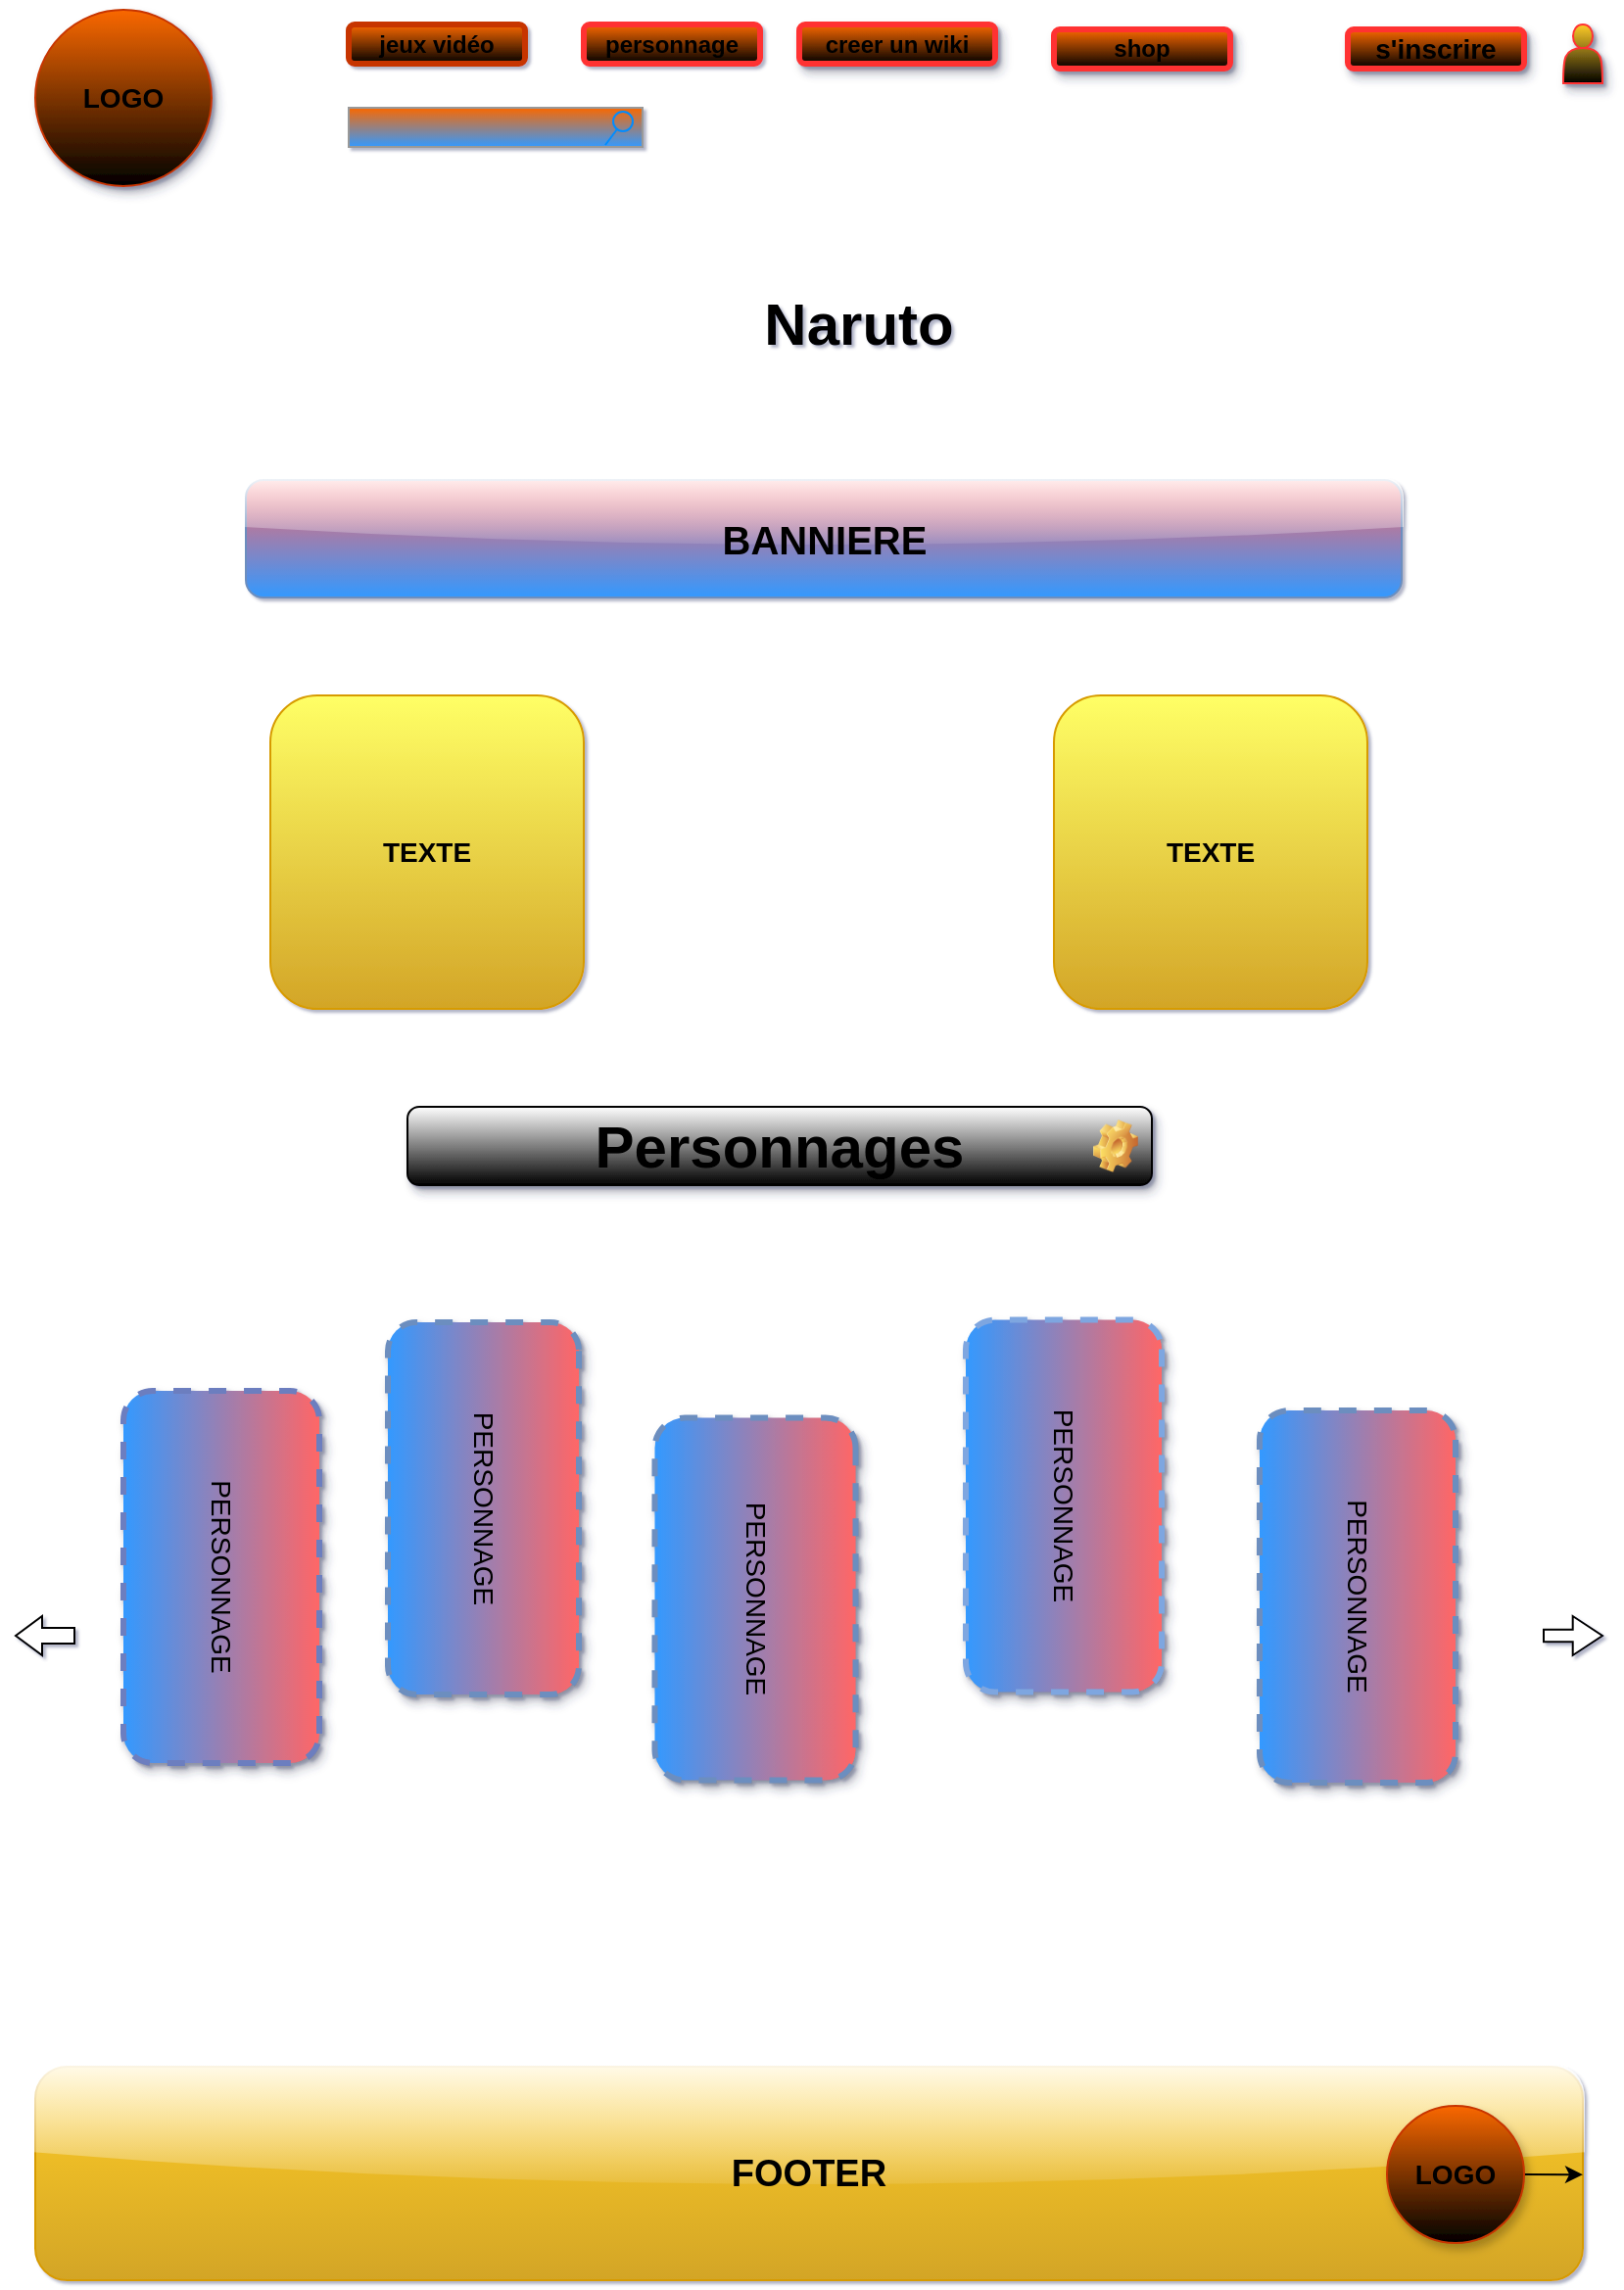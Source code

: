 <mxfile>
    <diagram id="YUT_s7ujrJOv3HKdxeZd" name="Page-1">
        <mxGraphModel dx="1696" dy="464" grid="1" gridSize="10" guides="1" tooltips="1" connect="1" arrows="1" fold="1" page="1" pageScale="1" pageWidth="827" pageHeight="1169" background="none" math="0" shadow="1">
            <root>
                <mxCell id="0"/>
                <mxCell id="1" parent="0"/>
                <mxCell id="2" value="&lt;font style=&quot;font-size: 14px;&quot;&gt;&lt;b&gt;LOGO&lt;/b&gt;&lt;/font&gt;" style="ellipse;whiteSpace=wrap;html=1;aspect=fixed;fillColor=#fa6800;strokeColor=#C73500;shadow=1;fontColor=#000000;gradientColor=default;" parent="1" vertex="1">
                    <mxGeometry x="10" y="10" width="90" height="90" as="geometry"/>
                </mxCell>
                <mxCell id="4" value="jeux vidéo" style="rounded=1;whiteSpace=wrap;html=1;fontStyle=1;fillColor=#fa6800;fontColor=#000000;strokeColor=#C73500;gradientColor=default;strokeWidth=3;" parent="1" vertex="1">
                    <mxGeometry x="170" y="17.5" width="90" height="20" as="geometry"/>
                </mxCell>
                <mxCell id="5" value="&lt;b&gt;personnage&lt;/b&gt;" style="rounded=1;whiteSpace=wrap;html=1;fillColor=#fa6800;fontColor=#000000;strokeColor=#FF3333;gradientColor=default;strokeWidth=3;" parent="1" vertex="1">
                    <mxGeometry x="290" y="17.5" width="90" height="20" as="geometry"/>
                </mxCell>
                <mxCell id="6" value="&lt;font style=&quot;font-size: 20px;&quot;&gt;BANNIERE&lt;br&gt;&lt;/font&gt;" style="rounded=1;whiteSpace=wrap;html=1;fontStyle=1;fillColor=#FF6666;strokeColor=#6c8ebf;gradientColor=#3399FF;glass=1;" parent="1" vertex="1">
                    <mxGeometry x="117.5" y="250" width="590" height="60" as="geometry"/>
                </mxCell>
                <mxCell id="7" value="&lt;div style=&quot;&quot;&gt;&lt;b style=&quot;font-size: 19px; background-color: initial;&quot;&gt;FOOTER&lt;/b&gt;&lt;/div&gt;" style="rounded=1;whiteSpace=wrap;html=1;fillColor=#ffcd28;strokeColor=#d79b00;gradientColor=#d3a527;shadow=0;glass=1;align=center;" parent="1" vertex="1">
                    <mxGeometry x="10" y="1060" width="790" height="109" as="geometry"/>
                </mxCell>
                <mxCell id="50" style="edgeStyle=none;html=1;" parent="1" source="8" target="7" edge="1">
                    <mxGeometry relative="1" as="geometry"/>
                </mxCell>
                <mxCell id="8" value="&lt;b&gt;&lt;font style=&quot;font-size: 14px;&quot;&gt;LOGO&lt;/font&gt;&lt;/b&gt;" style="ellipse;whiteSpace=wrap;html=1;aspect=fixed;fillColor=#fa6800;fontColor=#000000;strokeColor=#C73500;shadow=1;gradientColor=default;" parent="1" vertex="1">
                    <mxGeometry x="700" y="1080" width="70" height="70" as="geometry"/>
                </mxCell>
                <mxCell id="11" value="&lt;b&gt;TEXTE&lt;/b&gt;" style="whiteSpace=wrap;html=1;aspect=fixed;fontSize=14;fillColor=#FFFF66;gradientColor=#D3A527;strokeColor=#d79b00;rounded=1;" parent="1" vertex="1">
                    <mxGeometry x="130" y="360" width="160" height="160" as="geometry"/>
                </mxCell>
                <mxCell id="12" value="&lt;b&gt;TEXTE&lt;/b&gt;" style="whiteSpace=wrap;html=1;aspect=fixed;fontSize=14;fillColor=#FFFF66;gradientColor=#D3A527;strokeColor=#d79b00;rounded=1;" parent="1" vertex="1">
                    <mxGeometry x="530" y="360" width="160" height="160" as="geometry"/>
                </mxCell>
                <mxCell id="21" style="edgeStyle=none;html=1;entryX=1;entryY=0.5;entryDx=0;entryDy=0;entryPerimeter=0;fontSize=30;exitX=1;exitY=0.5;exitDx=0;exitDy=0;exitPerimeter=0;" parent="1" source="19" target="19" edge="1">
                    <mxGeometry relative="1" as="geometry"/>
                </mxCell>
                <mxCell id="13" value="&lt;p style=&quot;line-height: 120%;&quot;&gt;PERSONNAGE&lt;/p&gt;" style="rounded=1;whiteSpace=wrap;html=1;fontSize=14;rotation=90;shadow=1;fillColor=#FF6666;strokeColor=#6C7EBF;gradientColor=#3399FF;dashed=1;strokeWidth=3;flipH=0;direction=west;flipV=1;imageAspect=0;" parent="1" vertex="1">
                    <mxGeometry x="10" y="760" width="190" height="100" as="geometry"/>
                </mxCell>
                <mxCell id="14" value="PERSONNAGE" style="rounded=1;whiteSpace=wrap;html=1;fontSize=14;rotation=90;verticalAlign=middle;shadow=1;fillColor=#FF6666;gradientColor=#3399FF;strokeColor=#6c8ebf;dashed=1;strokeWidth=3;" parent="1" vertex="1">
                    <mxGeometry x="143.75" y="726.25" width="190" height="97.5" as="geometry"/>
                </mxCell>
                <mxCell id="15" value="PERSONNAGE" style="rounded=1;whiteSpace=wrap;html=1;fontSize=14;rotation=90;shadow=1;fillColor=#FF6666;gradientColor=#3399FF;strokeColor=#6c8ebf;dashed=1;strokeWidth=3;" parent="1" vertex="1">
                    <mxGeometry x="285" y="770" width="185" height="102.5" as="geometry"/>
                </mxCell>
                <mxCell id="16" value="PERSONNAGE" style="rounded=1;whiteSpace=wrap;html=1;fontSize=14;rotation=90;shadow=1;fillColor=#FF6666;gradientColor=#3399FF;strokeColor=#7EA6E0;labelBackgroundColor=none;labelBorderColor=none;glass=0;dashed=1;strokeWidth=3;" parent="1" vertex="1">
                    <mxGeometry x="440" y="723.75" width="190" height="100" as="geometry"/>
                </mxCell>
                <mxCell id="17" value="PERSONNAGE" style="rounded=1;whiteSpace=wrap;html=1;fontSize=14;rotation=90;shadow=1;fillColor=#FF6666;gradientColor=#3399FF;strokeColor=#6c8ebf;dashed=1;strokeWidth=3;" parent="1" vertex="1">
                    <mxGeometry x="590" y="770" width="190" height="100" as="geometry"/>
                </mxCell>
                <mxCell id="18" value="Naruto" style="text;html=1;fontSize=30;fontStyle=1;verticalAlign=middle;align=center;" parent="1" vertex="1">
                    <mxGeometry x="280" y="140" width="300" height="60" as="geometry"/>
                </mxCell>
                <mxCell id="19" value="" style="shape=singleArrow;direction=west;whiteSpace=wrap;html=1;fontSize=30;arrowWidth=0.399;arrowSize=0.45;" parent="1" vertex="1">
                    <mxGeometry y="830" width="30" height="20" as="geometry"/>
                </mxCell>
                <mxCell id="24" value="" style="shape=singleArrow;whiteSpace=wrap;html=1;fontSize=30;arrowWidth=0.316;arrowSize=0.505;" parent="1" vertex="1">
                    <mxGeometry x="780" y="830" width="30" height="20" as="geometry"/>
                </mxCell>
                <mxCell id="26" value="" style="shape=actor;whiteSpace=wrap;html=1;shadow=1;fontSize=30;fillColor=#ffcd28;gradientColor=default;strokeColor=#FF3333;" parent="1" vertex="1">
                    <mxGeometry x="790" y="17.5" width="20" height="30" as="geometry"/>
                </mxCell>
                <mxCell id="28" value="&lt;b&gt;Personnages&lt;/b&gt;" style="rounded=1;whiteSpace=wrap;html=1;shadow=1;fontSize=30;gradientColor=default;" parent="1" vertex="1">
                    <mxGeometry x="200" y="570" width="380" height="40" as="geometry"/>
                </mxCell>
                <mxCell id="29" value="" style="shape=image;html=1;verticalLabelPosition=bottom;verticalAlign=top;imageAspect=1;aspect=fixed;image=img/clipart/Gear_128x128.png;rounded=1;shadow=0;glass=1;fontSize=30;gradientColor=default;labelBackgroundColor=#FF6666;labelBorderColor=default;" parent="1" vertex="1">
                    <mxGeometry x="550" y="576.54" width="22.95" height="26.92" as="geometry"/>
                </mxCell>
                <mxCell id="39" value="creer un wiki" style="rounded=1;whiteSpace=wrap;html=1;shadow=1;glass=0;labelBackgroundColor=none;labelBorderColor=none;sketch=0;strokeColor=#FF3333;strokeWidth=3;fontSize=12;fillColor=#FA6800;fontColor=#000000;gradientColor=default;fontStyle=1" parent="1" vertex="1">
                    <mxGeometry x="400" y="17.5" width="100" height="20" as="geometry"/>
                </mxCell>
                <mxCell id="41" style="edgeStyle=none;html=1;exitX=0.5;exitY=0;exitDx=0;exitDy=0;fontSize=14;fontColor=#000000;" parent="1" source="40" edge="1">
                    <mxGeometry relative="1" as="geometry">
                        <mxPoint x="710" y="40" as="targetPoint"/>
                    </mxGeometry>
                </mxCell>
                <mxCell id="40" value="s'inscrire" style="rounded=1;whiteSpace=wrap;html=1;shadow=1;glass=0;labelBackgroundColor=none;labelBorderColor=none;sketch=0;strokeColor=#FF3333;strokeWidth=3;fontSize=14;fillColor=#FA6800;gradientColor=default;fontStyle=1;fontColor=#000000;" parent="1" vertex="1">
                    <mxGeometry x="680" y="20" width="90" height="20" as="geometry"/>
                </mxCell>
                <mxCell id="42" value="shop" style="whiteSpace=wrap;html=1;fontSize=12;fillColor=#FA6800;strokeColor=#FF3333;fontColor=#000000;rounded=1;shadow=1;glass=0;labelBackgroundColor=none;labelBorderColor=none;sketch=0;strokeWidth=3;gradientColor=default;fontStyle=1;" parent="1" vertex="1">
                    <mxGeometry x="530" y="20" width="90" height="20" as="geometry"/>
                </mxCell>
                <mxCell id="49" value="" style="strokeWidth=1;shadow=0;dashed=0;align=center;html=1;shape=mxgraph.mockup.forms.searchBox;strokeColor=#999999;mainText=;strokeColor2=#008cff;fontColor=#666666;fontSize=17;align=left;spacingLeft=3;rounded=1;glass=0;labelBackgroundColor=default;labelBorderColor=none;sketch=0;fillColor=#FA6800;gradientColor=#3399FF;" parent="1" vertex="1">
                    <mxGeometry x="170" y="60" width="150" height="20" as="geometry"/>
                </mxCell>
            </root>
        </mxGraphModel>
    </diagram>
    <diagram id="t8V1XUjkvc39MwM4V1nI" name="Page-2">
        <mxGraphModel dx="4170" dy="1547" grid="1" gridSize="10" guides="1" tooltips="1" connect="1" arrows="1" fold="1" page="1" pageScale="1" pageWidth="827" pageHeight="1169" math="0" shadow="0">
            <root>
                <mxCell id="0"/>
                <mxCell id="1" parent="0"/>
                <mxCell id="emCws6qSijxj3bp87AuJ-1" value="&lt;font style=&quot;font-size: 14px;&quot;&gt;&lt;b&gt;LOGO&lt;/b&gt;&lt;/font&gt;" style="ellipse;whiteSpace=wrap;html=1;aspect=fixed;fillColor=#fa6800;strokeColor=#C73500;shadow=1;fontColor=#000000;gradientColor=default;" parent="1" vertex="1">
                    <mxGeometry x="20" y="10" width="100" height="100" as="geometry"/>
                </mxCell>
                <mxCell id="0qBHKrz01eXBWD-_i-Vw-1" value="&lt;b&gt;perosnnage&lt;/b&gt;" style="rounded=1;whiteSpace=wrap;html=1;fillColor=#fa6800;fontColor=#000000;strokeColor=#FF3333;gradientColor=default;strokeWidth=3;" parent="1" vertex="1">
                    <mxGeometry x="180" y="20" width="90" height="20" as="geometry"/>
                </mxCell>
                <mxCell id="l2ORwovyv8bdw-nrd6Qw-1" value="creer un wiki" style="rounded=1;whiteSpace=wrap;html=1;shadow=1;glass=0;labelBackgroundColor=none;labelBorderColor=none;sketch=0;strokeColor=#FF3333;strokeWidth=3;fontSize=14;fillColor=#FA6800;fontColor=#000000;gradientColor=default;fontStyle=1" parent="1" vertex="1">
                    <mxGeometry x="330" y="20" width="100" height="20" as="geometry"/>
                </mxCell>
                <mxCell id="KPOgGGw1RJxbc1qGQjFr-1" value="shop" style="whiteSpace=wrap;html=1;fontSize=14;fillColor=#FA6800;strokeColor=#FF3333;fontColor=#000000;rounded=1;shadow=1;glass=0;labelBackgroundColor=none;labelBorderColor=none;sketch=0;strokeWidth=3;gradientColor=default;fontStyle=1;" parent="1" vertex="1">
                    <mxGeometry x="480" y="20" width="90" height="20" as="geometry"/>
                </mxCell>
                <mxCell id="N6uxjqlUYIh5KC3Z_ZWI-1" value="s'inscrire" style="rounded=1;whiteSpace=wrap;html=1;shadow=1;glass=0;labelBackgroundColor=none;labelBorderColor=none;sketch=0;strokeColor=#FF3333;strokeWidth=3;fontSize=14;fillColor=#FA6800;gradientColor=default;fontStyle=1;fontColor=#000000;" parent="1" vertex="1">
                    <mxGeometry x="680" y="20" width="90" height="20" as="geometry"/>
                </mxCell>
                <mxCell id="FFrepByyzezydhPrb0vj-1" value="" style="shape=actor;whiteSpace=wrap;html=1;shadow=1;fontSize=30;fillColor=#ffcd28;gradientColor=default;strokeColor=#FF3333;" parent="1" vertex="1">
                    <mxGeometry x="800" y="15" width="20" height="30" as="geometry"/>
                </mxCell>
                <mxCell id="mqw6WBDj-yR8s3xBfGx0-1" value="" style="strokeWidth=1;shadow=0;dashed=0;align=center;html=1;shape=mxgraph.mockup.forms.searchBox;strokeColor=#999999;mainText=;strokeColor2=#008cff;fontColor=#666666;fontSize=17;align=left;spacingLeft=3;rounded=1;glass=0;labelBackgroundColor=default;labelBorderColor=none;sketch=0;fillColor=#FA6800;gradientColor=#3399FF;" parent="1" vertex="1">
                    <mxGeometry x="180" y="60" width="150" height="20" as="geometry"/>
                </mxCell>
                <mxCell id="D87cv_6E4kPiLL2oUB1Q-1" value="Jeux vidéo" style="text;html=1;fontSize=30;fontStyle=1;verticalAlign=middle;align=center;" parent="1" vertex="1">
                    <mxGeometry x="280" y="120" width="300" height="60" as="geometry"/>
                </mxCell>
                <mxCell id="VFeMSWFF2VKr2H0dH0a_-1" value="&lt;div style=&quot;&quot;&gt;&lt;b style=&quot;font-size: 19px; background-color: initial;&quot;&gt;FOOTER&lt;/b&gt;&lt;/div&gt;" style="rounded=1;whiteSpace=wrap;html=1;fillColor=#ffcd28;strokeColor=#d79b00;gradientColor=#d3a527;shadow=0;glass=1;align=center;" parent="1" vertex="1">
                    <mxGeometry x="20" y="1040" width="800" height="129" as="geometry"/>
                </mxCell>
                <mxCell id="5mpOr6UJCFV6SyByS3IB-1" value="&lt;b&gt;&lt;font style=&quot;font-size: 14px;&quot;&gt;LOGO&lt;/font&gt;&lt;/b&gt;" style="ellipse;whiteSpace=wrap;html=1;aspect=fixed;fillColor=#fa6800;fontColor=#000000;strokeColor=#C73500;shadow=1;gradientColor=default;" parent="1" vertex="1">
                    <mxGeometry x="740" y="1080" width="70" height="70" as="geometry"/>
                </mxCell>
                <mxCell id="dAvVVGZJhjn-NE-FV8gR-1" value="vidéo" style="rounded=1;whiteSpace=wrap;html=1;shadow=1;glass=0;labelBackgroundColor=none;labelBorderColor=none;sketch=0;strokeColor=#6C7EBF;strokeWidth=3;fontSize=14;fontColor=#000000;fillColor=#FFFF66;gradientColor=#3399FF;" parent="1" vertex="1">
                    <mxGeometry x="80" y="280" width="160" height="70" as="geometry"/>
                </mxCell>
                <mxCell id="dAvVVGZJhjn-NE-FV8gR-10" value="vidéo" style="rounded=1;whiteSpace=wrap;html=1;shadow=1;glass=0;labelBackgroundColor=none;labelBorderColor=none;sketch=0;strokeColor=#6C7EBF;strokeWidth=3;fontSize=14;fontColor=#000000;fillColor=#FFFF66;gradientColor=#3399FF;" parent="1" vertex="1">
                    <mxGeometry x="340" y="280" width="160" height="70" as="geometry"/>
                </mxCell>
                <mxCell id="dAvVVGZJhjn-NE-FV8gR-11" value="vidéo" style="rounded=1;whiteSpace=wrap;html=1;shadow=1;glass=0;labelBackgroundColor=none;labelBorderColor=none;sketch=0;strokeColor=#6C7EBF;strokeWidth=3;fontSize=14;fontColor=#000000;fillColor=#FFFF66;gradientColor=#3399FF;" parent="1" vertex="1">
                    <mxGeometry x="590" y="280" width="160" height="70" as="geometry"/>
                </mxCell>
                <mxCell id="dAvVVGZJhjn-NE-FV8gR-12" value="vidéo" style="rounded=1;whiteSpace=wrap;html=1;shadow=1;glass=0;labelBackgroundColor=none;labelBorderColor=none;sketch=0;strokeColor=#6C7EBF;strokeWidth=3;fontSize=14;fontColor=#000000;fillColor=#FFFF66;gradientColor=#3399FF;" parent="1" vertex="1">
                    <mxGeometry x="80" y="460" width="160" height="70" as="geometry"/>
                </mxCell>
                <mxCell id="dAvVVGZJhjn-NE-FV8gR-13" value="vidéo" style="rounded=1;whiteSpace=wrap;html=1;shadow=1;glass=0;labelBackgroundColor=none;labelBorderColor=none;sketch=0;strokeColor=#6C7EBF;strokeWidth=3;fontSize=14;fontColor=#000000;fillColor=#FFFF66;gradientColor=#3399FF;" parent="1" vertex="1">
                    <mxGeometry x="350" y="460" width="160" height="70" as="geometry"/>
                </mxCell>
                <mxCell id="dAvVVGZJhjn-NE-FV8gR-14" value="vidéo" style="rounded=1;whiteSpace=wrap;html=1;shadow=1;glass=0;labelBackgroundColor=none;labelBorderColor=none;sketch=0;strokeColor=#6C7EBF;strokeWidth=3;fontSize=14;fontColor=#000000;fillColor=#FFFF66;gradientColor=#3399FF;" parent="1" vertex="1">
                    <mxGeometry x="590" y="460" width="160" height="70" as="geometry"/>
                </mxCell>
                <mxCell id="dAvVVGZJhjn-NE-FV8gR-15" value="vidéo" style="rounded=1;whiteSpace=wrap;html=1;shadow=1;glass=0;labelBackgroundColor=none;labelBorderColor=none;sketch=0;strokeColor=#6C7EBF;strokeWidth=3;fontSize=14;fontColor=#000000;fillColor=#FFFF66;gradientColor=#3399FF;" parent="1" vertex="1">
                    <mxGeometry x="80" y="630" width="160" height="70" as="geometry"/>
                </mxCell>
                <mxCell id="dAvVVGZJhjn-NE-FV8gR-16" value="vidéo" style="rounded=1;whiteSpace=wrap;html=1;shadow=1;glass=0;labelBackgroundColor=none;labelBorderColor=none;sketch=0;strokeColor=#6C7EBF;strokeWidth=3;fontSize=14;fontColor=#000000;fillColor=#FFFF66;gradientColor=#3399FF;" parent="1" vertex="1">
                    <mxGeometry x="340" y="630" width="160" height="70" as="geometry"/>
                </mxCell>
                <mxCell id="dAvVVGZJhjn-NE-FV8gR-17" value="vidéo" style="rounded=1;whiteSpace=wrap;html=1;shadow=1;glass=0;labelBackgroundColor=none;labelBorderColor=none;sketch=0;strokeColor=#6C7EBF;strokeWidth=3;fontSize=14;fontColor=#000000;fillColor=#FFFF66;gradientColor=#3399FF;" parent="1" vertex="1">
                    <mxGeometry x="590" y="630" width="160" height="70" as="geometry"/>
                </mxCell>
                <mxCell id="ubYsrAvkgrjidyL9QlyW-1" value="TEXTE" style="rounded=1;whiteSpace=wrap;html=1;shadow=1;glass=0;labelBackgroundColor=none;labelBorderColor=none;sketch=0;strokeColor=#6C7EBF;strokeWidth=3;fontSize=16;fontColor=#000000;fillColor=#FFFF66;gradientColor=#F0F0F0;" parent="1" vertex="1">
                    <mxGeometry x="180" y="860" width="460" height="80" as="geometry"/>
                </mxCell>
            </root>
        </mxGraphModel>
    </diagram>
    <diagram id="wrUiviP3lnKhbfWm0edT" name="Page-3">
        <mxGraphModel dx="869" dy="464" grid="1" gridSize="10" guides="1" tooltips="1" connect="1" arrows="1" fold="1" page="1" pageScale="1" pageWidth="827" pageHeight="1169" math="0" shadow="0">
            <root>
                <mxCell id="0"/>
                <mxCell id="1" parent="0"/>
                <mxCell id="mNpcMiLD_wIxPYkmXypt-1" value="&lt;b&gt;&lt;font style=&quot;font-size: 14px;&quot;&gt;LOGO&lt;/font&gt;&lt;/b&gt;" style="ellipse;whiteSpace=wrap;html=1;aspect=fixed;fillColor=#fa6800;fontColor=#000000;strokeColor=#C73500;shadow=1;gradientColor=default;" parent="1" vertex="1">
                    <mxGeometry x="10" y="10" width="80" height="80" as="geometry"/>
                </mxCell>
                <mxCell id="ylmWm-S3hDzhWKcPVPWf-1" value="&lt;div style=&quot;&quot;&gt;&lt;b style=&quot;font-size: 19px; background-color: initial;&quot;&gt;FOOTER&lt;/b&gt;&lt;/div&gt;" style="rounded=1;whiteSpace=wrap;html=1;fillColor=#ffcd28;strokeColor=#d79b00;gradientColor=#d3a527;shadow=0;glass=1;align=center;" parent="1" vertex="1">
                    <mxGeometry y="1020" width="820" height="149" as="geometry"/>
                </mxCell>
                <mxCell id="2iPPofg-bhi5IMJcmlNR-1" value="&lt;b&gt;&lt;font style=&quot;font-size: 14px;&quot;&gt;LOGO&lt;/font&gt;&lt;/b&gt;" style="ellipse;whiteSpace=wrap;html=1;aspect=fixed;fillColor=#fa6800;fontColor=#000000;strokeColor=#C73500;shadow=1;gradientColor=default;" parent="1" vertex="1">
                    <mxGeometry x="750" y="1090" width="70" height="70" as="geometry"/>
                </mxCell>
                <mxCell id="eGkkXsQKj11jVLS1namp-1" value="jeux vidéo" style="rounded=1;whiteSpace=wrap;html=1;fontStyle=1;fillColor=#fa6800;fontColor=#000000;strokeColor=#C73500;gradientColor=default;strokeWidth=3;" parent="1" vertex="1">
                    <mxGeometry x="170" y="20" width="90" height="20" as="geometry"/>
                </mxCell>
                <mxCell id="3Yn99GRlRamSdVd2df5C-1" value="creer un wiki" style="rounded=1;whiteSpace=wrap;html=1;shadow=1;glass=0;labelBackgroundColor=none;labelBorderColor=none;sketch=0;strokeColor=#FF3333;strokeWidth=3;fontSize=14;fillColor=#FA6800;fontColor=#000000;gradientColor=default;fontStyle=1" parent="1" vertex="1">
                    <mxGeometry x="310" y="20" width="100" height="20" as="geometry"/>
                </mxCell>
                <mxCell id="uFRCXQny2_XFgkEGdzQ4-1" value="shop" style="whiteSpace=wrap;html=1;fontSize=14;fillColor=#FA6800;strokeColor=#FF3333;fontColor=#000000;rounded=1;shadow=1;glass=0;labelBackgroundColor=none;labelBorderColor=none;sketch=0;strokeWidth=3;gradientColor=default;fontStyle=1;" parent="1" vertex="1">
                    <mxGeometry x="460" y="20" width="90" height="20" as="geometry"/>
                </mxCell>
                <mxCell id="ZK-7itS1ty_KYAhe13Tx-1" value="s'inscrire" style="rounded=1;whiteSpace=wrap;html=1;shadow=1;glass=0;labelBackgroundColor=none;labelBorderColor=none;sketch=0;strokeColor=#FF3333;strokeWidth=3;fontSize=14;fillColor=#FA6800;gradientColor=default;fontStyle=1;fontColor=#000000;" parent="1" vertex="1">
                    <mxGeometry x="670" y="20" width="90" height="20" as="geometry"/>
                </mxCell>
                <mxCell id="el-DdQmtqZHQukaouKoR-1" value="" style="shape=actor;whiteSpace=wrap;html=1;shadow=1;fontSize=30;fillColor=#ffcd28;gradientColor=default;strokeColor=#FF3333;" parent="1" vertex="1">
                    <mxGeometry x="790" y="15" width="20" height="30" as="geometry"/>
                </mxCell>
                <mxCell id="5Xzadpm3zxBoR4Eonc2A-1" value="" style="strokeWidth=1;shadow=0;dashed=0;align=center;html=1;shape=mxgraph.mockup.forms.searchBox;strokeColor=#999999;mainText=;strokeColor2=#008cff;fontColor=#666666;fontSize=17;align=left;spacingLeft=3;rounded=1;glass=0;labelBackgroundColor=default;labelBorderColor=none;sketch=0;fillColor=#FA6800;gradientColor=#3399FF;" parent="1" vertex="1">
                    <mxGeometry x="170" y="60" width="150" height="20" as="geometry"/>
                </mxCell>
                <mxCell id="-sYcX4PB_eMJiCF8L0Y7-1" value="PERSONNAGES" style="text;html=1;fontSize=36;fontStyle=1;verticalAlign=middle;align=center;" parent="1" vertex="1">
                    <mxGeometry x="230" y="140" width="300" height="60" as="geometry"/>
                </mxCell>
                <mxCell id="oHu_nuqhFCPDyi_ZDhKG-19" value="" style="edgeStyle=none;html=1;fontSize=36;fontColor=#000000;" parent="1" source="oHu_nuqhFCPDyi_ZDhKG-1" target="oHu_nuqhFCPDyi_ZDhKG-18" edge="1">
                    <mxGeometry relative="1" as="geometry"/>
                </mxCell>
                <mxCell id="oHu_nuqhFCPDyi_ZDhKG-1" value="&lt;p style=&quot;line-height: 120%;&quot;&gt;PERSONNAGE&lt;/p&gt;" style="rounded=1;whiteSpace=wrap;html=1;fontSize=14;rotation=90;shadow=1;fillColor=#FF6666;strokeColor=#6C7EBF;gradientColor=#3399FF;dashed=1;strokeWidth=3;flipH=0;direction=west;flipV=1;imageAspect=0;" parent="1" vertex="1">
                    <mxGeometry x="89" y="340" width="240" height="120" as="geometry"/>
                </mxCell>
                <mxCell id="oHu_nuqhFCPDyi_ZDhKG-17" value="" style="edgeStyle=none;html=1;fontSize=36;fontColor=#000000;" parent="1" source="oHu_nuqhFCPDyi_ZDhKG-2" target="oHu_nuqhFCPDyi_ZDhKG-16" edge="1">
                    <mxGeometry relative="1" as="geometry"/>
                </mxCell>
                <mxCell id="oHu_nuqhFCPDyi_ZDhKG-2" value="&lt;p style=&quot;line-height: 120%;&quot;&gt;PERSONNAGE&lt;/p&gt;" style="rounded=1;whiteSpace=wrap;html=1;fontSize=14;rotation=90;shadow=1;fillColor=#FF6666;strokeColor=#6C7EBF;gradientColor=#3399FF;dashed=1;strokeWidth=3;flipH=0;direction=west;flipV=1;imageAspect=0;" parent="1" vertex="1">
                    <mxGeometry x="499" y="340" width="240" height="120" as="geometry"/>
                </mxCell>
                <mxCell id="oHu_nuqhFCPDyi_ZDhKG-6" value="" style="edgeStyle=none;html=1;fontSize=36;fontColor=#000000;" parent="1" source="oHu_nuqhFCPDyi_ZDhKG-3" target="oHu_nuqhFCPDyi_ZDhKG-5" edge="1">
                    <mxGeometry relative="1" as="geometry"/>
                </mxCell>
                <mxCell id="oHu_nuqhFCPDyi_ZDhKG-3" value="&lt;p style=&quot;line-height: 120%;&quot;&gt;PERSONNAGE&lt;/p&gt;" style="rounded=1;whiteSpace=wrap;html=1;fontSize=14;rotation=90;shadow=1;fillColor=#FF6666;strokeColor=#6C7EBF;gradientColor=#3399FF;dashed=1;strokeWidth=3;flipH=0;direction=west;flipV=1;imageAspect=0;" parent="1" vertex="1">
                    <mxGeometry x="89" y="700" width="240" height="120" as="geometry"/>
                </mxCell>
                <mxCell id="oHu_nuqhFCPDyi_ZDhKG-15" value="" style="edgeStyle=none;html=1;fontSize=36;fontColor=#000000;" parent="1" source="oHu_nuqhFCPDyi_ZDhKG-4" target="oHu_nuqhFCPDyi_ZDhKG-14" edge="1">
                    <mxGeometry relative="1" as="geometry"/>
                </mxCell>
                <mxCell id="oHu_nuqhFCPDyi_ZDhKG-4" value="&lt;p style=&quot;line-height: 120%;&quot;&gt;PERSONNAGE&lt;/p&gt;" style="rounded=1;whiteSpace=wrap;html=1;fontSize=14;rotation=90;shadow=1;fillColor=#FF6666;strokeColor=#6C7EBF;gradientColor=#3399FF;dashed=1;strokeWidth=3;flipH=0;direction=west;flipV=1;imageAspect=0;" parent="1" vertex="1">
                    <mxGeometry x="499" y="700" width="240" height="120" as="geometry"/>
                </mxCell>
                <mxCell id="oHu_nuqhFCPDyi_ZDhKG-5" value="descriptif&amp;nbsp;" style="whiteSpace=wrap;html=1;fontSize=14;fillColor=#FF6666;strokeColor=#6C7EBF;rounded=1;shadow=1;gradientColor=#3399FF;dashed=1;strokeWidth=3;" parent="1" vertex="1">
                    <mxGeometry x="149" y="900" width="120" height="60" as="geometry"/>
                </mxCell>
                <mxCell id="oHu_nuqhFCPDyi_ZDhKG-14" value="descriptif" style="whiteSpace=wrap;html=1;fontSize=14;fillColor=#FF6666;strokeColor=#6C7EBF;rounded=1;shadow=1;gradientColor=#3399FF;dashed=1;strokeWidth=3;" parent="1" vertex="1">
                    <mxGeometry x="559" y="900" width="120" height="60" as="geometry"/>
                </mxCell>
                <mxCell id="oHu_nuqhFCPDyi_ZDhKG-16" value="descriptif" style="whiteSpace=wrap;html=1;fontSize=14;fillColor=#FF6666;strokeColor=#6C7EBF;rounded=1;shadow=1;gradientColor=#3399FF;dashed=1;strokeWidth=3;" parent="1" vertex="1">
                    <mxGeometry x="559" y="550" width="120" height="60" as="geometry"/>
                </mxCell>
                <mxCell id="oHu_nuqhFCPDyi_ZDhKG-18" value="descriptif" style="whiteSpace=wrap;html=1;fontSize=14;fillColor=#FF6666;strokeColor=#6C7EBF;rounded=1;shadow=1;gradientColor=#3399FF;dashed=1;strokeWidth=3;" parent="1" vertex="1">
                    <mxGeometry x="149" y="560" width="120" height="60" as="geometry"/>
                </mxCell>
                <mxCell id="bc65jwXES3e3Kg_Vdt9x-1" value="" style="shape=singleArrow;direction=west;whiteSpace=wrap;html=1;fontSize=30;arrowWidth=0.399;arrowSize=0.45;" parent="1" vertex="1">
                    <mxGeometry x="20" y="560" width="30" height="20" as="geometry"/>
                </mxCell>
                <mxCell id="8uXt4zALPwDvcF-EBD8L-1" value="" style="shape=singleArrow;whiteSpace=wrap;html=1;fontSize=30;arrowWidth=0.316;arrowSize=0.505;" parent="1" vertex="1">
                    <mxGeometry x="790" y="565" width="30" height="20" as="geometry"/>
                </mxCell>
            </root>
        </mxGraphModel>
    </diagram>
    <diagram id="qMbWik1ezPM2HLA2lZ70" name="Page-4">
        <mxGraphModel dx="869" dy="464" grid="1" gridSize="10" guides="1" tooltips="1" connect="1" arrows="1" fold="1" page="1" pageScale="1" pageWidth="827" pageHeight="1169" math="0" shadow="0">
            <root>
                <mxCell id="0"/>
                <mxCell id="1" parent="0"/>
                <mxCell id="th5Ddw6EgzMGTl-mA93I-1" value="&lt;b&gt;&lt;font style=&quot;font-size: 14px;&quot;&gt;LOGO&lt;/font&gt;&lt;/b&gt;" style="ellipse;whiteSpace=wrap;html=1;aspect=fixed;fillColor=#fa6800;fontColor=#000000;strokeColor=#C73500;shadow=1;gradientColor=default;" parent="1" vertex="1">
                    <mxGeometry x="20" y="10" width="90" height="90" as="geometry"/>
                </mxCell>
                <mxCell id="vRWvR08-T6FumdI2oQ0y-1" value="jeux vidéo" style="rounded=1;whiteSpace=wrap;html=1;fontStyle=1;fillColor=#fa6800;fontColor=#000000;strokeColor=#C73500;gradientColor=default;strokeWidth=3;" parent="1" vertex="1">
                    <mxGeometry x="170" y="30" width="90" height="20" as="geometry"/>
                </mxCell>
                <mxCell id="Tx-IWipKNwvK8D0KB16H-1" value="personnages" style="rounded=1;whiteSpace=wrap;html=1;shadow=1;glass=0;labelBackgroundColor=none;labelBorderColor=none;sketch=0;strokeColor=#FF3333;strokeWidth=3;fontSize=12;fillColor=#FA6800;fontColor=#000000;gradientColor=default;fontStyle=1" parent="1" vertex="1">
                    <mxGeometry x="330" y="30" width="100" height="20" as="geometry"/>
                </mxCell>
                <mxCell id="U1X7RrcNp1iW8OHnhmpq-1" value="shop" style="whiteSpace=wrap;html=1;fontSize=14;fillColor=#FA6800;strokeColor=#FF3333;fontColor=#000000;rounded=1;shadow=1;glass=0;labelBackgroundColor=none;labelBorderColor=none;sketch=0;strokeWidth=3;gradientColor=default;fontStyle=1;" parent="1" vertex="1">
                    <mxGeometry x="490" y="30" width="90" height="20" as="geometry"/>
                </mxCell>
                <mxCell id="-Ypc6_eWgJmPCKf_7mO3-1" value="s'inscrire" style="rounded=1;whiteSpace=wrap;html=1;shadow=1;glass=0;labelBackgroundColor=none;labelBorderColor=none;sketch=0;strokeColor=#FF3333;strokeWidth=3;fontSize=14;fillColor=#FA6800;gradientColor=default;fontStyle=1;fontColor=#000000;" parent="1" vertex="1">
                    <mxGeometry x="660" y="30" width="90" height="20" as="geometry"/>
                </mxCell>
                <mxCell id="FDxO1Ddm2xJ5wCPYNlss-1" value="" style="shape=actor;whiteSpace=wrap;html=1;shadow=1;fontSize=30;fillColor=#ffcd28;gradientColor=default;strokeColor=#FF3333;" parent="1" vertex="1">
                    <mxGeometry x="790" y="20" width="20" height="30" as="geometry"/>
                </mxCell>
                <mxCell id="ujdWEpaB9kEPbGLHi5JT-1" value="" style="strokeWidth=1;shadow=0;dashed=0;align=center;html=1;shape=mxgraph.mockup.forms.searchBox;strokeColor=#999999;mainText=;strokeColor2=#008cff;fontColor=#666666;fontSize=17;align=left;spacingLeft=3;rounded=1;glass=0;labelBackgroundColor=default;labelBorderColor=none;sketch=0;fillColor=#FA6800;gradientColor=#3399FF;" parent="1" vertex="1">
                    <mxGeometry x="170" y="70" width="150" height="20" as="geometry"/>
                </mxCell>
                <mxCell id="ExawqvMS_pnunRkVLKpc-1" value="CREER UN WIKI" style="text;html=1;fontSize=36;fontStyle=1;verticalAlign=middle;align=center;" parent="1" vertex="1">
                    <mxGeometry x="264" y="160" width="300" height="60" as="geometry"/>
                </mxCell>
                <mxCell id="kL8Ac1JrmKTyNEv91xMo-2" value="USERNAME" style="shape=ext;double=1;rounded=0;whiteSpace=wrap;html=1;shadow=1;glass=0;labelBackgroundColor=none;labelBorderColor=none;sketch=0;strokeColor=#6C7EBF;strokeWidth=3;fontSize=12;fontColor=#000000;fillColor=#000000;gradientColor=#F0F0F0;" parent="1" vertex="1">
                    <mxGeometry x="40" y="440" width="240" height="40" as="geometry"/>
                </mxCell>
                <mxCell id="kL8Ac1JrmKTyNEv91xMo-3" value="" style="sketch=0;pointerEvents=1;shadow=0;dashed=0;html=1;strokeColor=none;fillColor=#333333;labelPosition=center;verticalLabelPosition=bottom;verticalAlign=top;outlineConnect=0;align=center;shape=mxgraph.office.users.mail_user;rounded=1;glass=0;labelBackgroundColor=none;labelBorderColor=none;strokeWidth=3;fontSize=12;fontColor=#000000;gradientColor=default;" parent="1" vertex="1">
                    <mxGeometry x="350" y="460" width="148" height="160" as="geometry"/>
                </mxCell>
                <mxCell id="kL8Ac1JrmKTyNEv91xMo-5" value="NAME COMMUNITY.WIKI" style="shape=ext;double=1;rounded=0;whiteSpace=wrap;html=1;shadow=1;glass=0;labelBackgroundColor=none;labelBorderColor=none;sketch=0;strokeColor=#6C7EBF;strokeWidth=3;fontSize=12;fontColor=#000000;fillColor=#333333;gradientColor=default;" parent="1" vertex="1">
                    <mxGeometry x="270" y="280" width="246" height="40" as="geometry"/>
                </mxCell>
                <mxCell id="kL8Ac1JrmKTyNEv91xMo-6" value="LANGUAGE" style="shape=ext;double=1;rounded=0;whiteSpace=wrap;html=1;shadow=1;glass=0;labelBackgroundColor=none;labelBorderColor=none;sketch=0;strokeColor=#6C7EBF;strokeWidth=3;fontSize=12;fontColor=#000000;fillColor=#333333;gradientColor=default;" parent="1" vertex="1">
                    <mxGeometry x="544" y="660" width="246" height="40" as="geometry"/>
                </mxCell>
                <mxCell id="HgsEmEaJ8haOP8-wrZb5-1" value="&lt;div style=&quot;&quot;&gt;&lt;b style=&quot;font-size: 19px; background-color: initial;&quot;&gt;FOOTER&lt;/b&gt;&lt;/div&gt;" style="rounded=1;whiteSpace=wrap;html=1;fillColor=#ffcd28;strokeColor=#d79b00;gradientColor=#d3a527;shadow=0;glass=1;align=center;" parent="1" vertex="1">
                    <mxGeometry x="10" y="1040" width="810" height="129" as="geometry"/>
                </mxCell>
                <mxCell id="ya_YJSacH4scF2rIKmzI-1" value="&lt;b&gt;&lt;font style=&quot;font-size: 14px;&quot;&gt;LOGO&lt;/font&gt;&lt;/b&gt;" style="ellipse;whiteSpace=wrap;html=1;aspect=fixed;fillColor=#fa6800;fontColor=#000000;strokeColor=#C73500;shadow=1;gradientColor=default;" parent="1" vertex="1">
                    <mxGeometry x="750" y="1090" width="70" height="70" as="geometry"/>
                </mxCell>
                <mxCell id="ya_YJSacH4scF2rIKmzI-5" value="" style="points=[[0.145,0.145,0],[0.5,0,0],[0.855,0.145,0],[1,0.5,0],[0.855,0.855,0],[0.5,1,0],[0.145,0.855,0],[0,0.5,0]];shape=mxgraph.bpmn.event;html=1;verticalLabelPosition=bottom;labelBackgroundColor=#ffffff;verticalAlign=top;align=center;perimeter=ellipsePerimeter;outlineConnect=0;aspect=fixed;outline=boundInt;symbol=cancel;rounded=1;shadow=1;glass=0;labelBorderColor=none;sketch=0;strokeColor=#6C7EBF;strokeWidth=3;fontSize=12;fontColor=#000000;fillColor=#333333;gradientColor=default;" parent="1" vertex="1">
                    <mxGeometry x="720" y="930" width="55" height="55" as="geometry"/>
                </mxCell>
                <mxCell id="ya_YJSacH4scF2rIKmzI-6" value="" style="verticalLabelPosition=bottom;verticalAlign=top;html=1;shape=mxgraph.basic.tick;rounded=1;shadow=1;glass=0;labelBackgroundColor=none;labelBorderColor=none;sketch=0;strokeColor=#6C7EBF;strokeWidth=3;fontSize=12;fontColor=#000000;fillColor=#333333;gradientColor=default;" parent="1" vertex="1">
                    <mxGeometry x="80" y="910" width="60" height="75" as="geometry"/>
                </mxCell>
            </root>
        </mxGraphModel>
    </diagram>
    <diagram id="3GutV4k-yOgzlHW8Le08" name="Page-5">
        <mxGraphModel dx="869" dy="464" grid="1" gridSize="10" guides="1" tooltips="1" connect="1" arrows="1" fold="1" page="1" pageScale="1" pageWidth="827" pageHeight="1169" math="0" shadow="0">
            <root>
                <mxCell id="0"/>
                <mxCell id="1" parent="0"/>
                <mxCell id="yWndour5MbBvv2n297j2-1" value="&lt;b&gt;&lt;font style=&quot;font-size: 14px;&quot;&gt;LOGO&lt;/font&gt;&lt;/b&gt;" style="ellipse;whiteSpace=wrap;html=1;aspect=fixed;fillColor=#fa6800;fontColor=#000000;strokeColor=#C73500;shadow=1;gradientColor=default;" parent="1" vertex="1">
                    <mxGeometry x="10" y="10" width="80" height="80" as="geometry"/>
                </mxCell>
                <mxCell id="34DwSFE7Rm0GQw8wKXMS-1" value="jeux vidéo" style="rounded=1;whiteSpace=wrap;html=1;fontStyle=1;fillColor=#fa6800;fontColor=#000000;strokeColor=#C73500;gradientColor=default;strokeWidth=3;" parent="1" vertex="1">
                    <mxGeometry x="160" y="20" width="90" height="20" as="geometry"/>
                </mxCell>
                <mxCell id="OZ4Y4qK33BCqCkwyPWs_-1" value="personnages" style="rounded=1;whiteSpace=wrap;html=1;shadow=1;glass=0;labelBackgroundColor=none;labelBorderColor=none;sketch=0;strokeColor=#FF3333;strokeWidth=3;fontSize=12;fillColor=#FA6800;fontColor=#000000;gradientColor=default;fontStyle=1" parent="1" vertex="1">
                    <mxGeometry x="310" y="20" width="100" height="20" as="geometry"/>
                </mxCell>
                <mxCell id="bpLQkuMzcmgMY-nlbVRJ-1" value="creer un wiki" style="rounded=1;whiteSpace=wrap;html=1;shadow=1;glass=0;labelBackgroundColor=none;labelBorderColor=none;sketch=0;strokeColor=#FF3333;strokeWidth=3;fontSize=14;fillColor=#FA6800;fontColor=#000000;gradientColor=default;fontStyle=1" parent="1" vertex="1">
                    <mxGeometry x="460" y="20" width="100" height="20" as="geometry"/>
                </mxCell>
                <mxCell id="75TCIRV_wlgwaA08zAPx-1" value="s'inscrire" style="rounded=1;whiteSpace=wrap;html=1;shadow=1;glass=0;labelBackgroundColor=none;labelBorderColor=none;sketch=0;strokeColor=#FF3333;strokeWidth=3;fontSize=14;fillColor=#FA6800;gradientColor=default;fontStyle=1;fontColor=#000000;" parent="1" vertex="1">
                    <mxGeometry x="670" y="20" width="90" height="20" as="geometry"/>
                </mxCell>
                <mxCell id="Hj2wzSnJWvo3G_61PuOl-1" value="" style="shape=actor;whiteSpace=wrap;html=1;shadow=1;fontSize=30;fillColor=#ffcd28;gradientColor=default;strokeColor=#FF3333;" parent="1" vertex="1">
                    <mxGeometry x="790" y="15" width="20" height="30" as="geometry"/>
                </mxCell>
                <mxCell id="Lb2ca5Oqn3dZn55YITvK-1" value="SHOP" style="text;html=1;fontSize=36;fontStyle=1;verticalAlign=middle;align=center;" parent="1" vertex="1">
                    <mxGeometry x="230" y="210" width="300" height="60" as="geometry"/>
                </mxCell>
                <mxCell id="RWgDRQaK0TEyYPvGBvjv-1" value="&lt;div style=&quot;&quot;&gt;&lt;span style=&quot;font-size: 19px;&quot;&gt;&lt;b&gt;footer : conditions generales&lt;/b&gt;&lt;/span&gt;&lt;/div&gt;" style="rounded=1;whiteSpace=wrap;html=1;fillColor=#ffcd28;strokeColor=#d79b00;gradientColor=#d3a527;shadow=0;glass=1;align=center;" parent="1" vertex="1">
                    <mxGeometry x="7" y="1030" width="820" height="139" as="geometry"/>
                </mxCell>
                <mxCell id="G6vOsjcFtY_mTVnjXahQ-1" value="&lt;b&gt;&lt;font style=&quot;font-size: 14px;&quot;&gt;LOGO&lt;/font&gt;&lt;/b&gt;" style="ellipse;whiteSpace=wrap;html=1;aspect=fixed;fillColor=#fa6800;fontColor=#000000;strokeColor=#C73500;shadow=1;gradientColor=default;" parent="1" vertex="1">
                    <mxGeometry x="750" y="1080" width="70" height="70" as="geometry"/>
                </mxCell>
                <mxCell id="kqtjyUk06VukVmzQbykB-1" value="" style="rounded=1;whiteSpace=wrap;html=1;shadow=1;glass=0;labelBackgroundColor=none;labelBorderColor=none;sketch=0;strokeColor=#6C7EBF;strokeWidth=3;fontSize=12;fontColor=#000000;fillColor=#333333;gradientColor=default;" parent="1" vertex="1">
                    <mxGeometry x="490" y="320" width="80" height="60" as="geometry"/>
                </mxCell>
                <mxCell id="kqtjyUk06VukVmzQbykB-2" value="" style="rounded=1;whiteSpace=wrap;html=1;shadow=1;glass=0;labelBackgroundColor=none;labelBorderColor=none;sketch=0;strokeColor=#6C7EBF;strokeWidth=3;fontSize=12;fontColor=#000000;fillColor=#333333;gradientColor=default;" parent="1" vertex="1">
                    <mxGeometry x="230" y="320" width="80" height="60" as="geometry"/>
                </mxCell>
                <mxCell id="kqtjyUk06VukVmzQbykB-3" value="" style="rounded=1;whiteSpace=wrap;html=1;shadow=1;glass=0;labelBackgroundColor=none;labelBorderColor=none;sketch=0;strokeColor=#6C7EBF;strokeWidth=3;fontSize=12;fontColor=#000000;fillColor=#333333;gradientColor=default;" parent="1" vertex="1">
                    <mxGeometry x="230" y="470" width="80" height="60" as="geometry"/>
                </mxCell>
                <mxCell id="kqtjyUk06VukVmzQbykB-4" value="" style="rounded=1;whiteSpace=wrap;html=1;shadow=1;glass=0;labelBackgroundColor=none;labelBorderColor=none;sketch=0;strokeColor=#6C7EBF;strokeWidth=3;fontSize=12;fontColor=#000000;fillColor=#333333;gradientColor=default;" parent="1" vertex="1">
                    <mxGeometry x="490" y="470" width="80" height="60" as="geometry"/>
                </mxCell>
                <mxCell id="kqtjyUk06VukVmzQbykB-5" value="" style="rounded=1;whiteSpace=wrap;html=1;shadow=1;glass=0;labelBackgroundColor=none;labelBorderColor=none;sketch=0;strokeColor=#6C7EBF;strokeWidth=3;fontSize=12;fontColor=#000000;fillColor=#333333;gradientColor=default;" parent="1" vertex="1">
                    <mxGeometry x="230" y="640" width="80" height="60" as="geometry"/>
                </mxCell>
                <mxCell id="kqtjyUk06VukVmzQbykB-6" value="" style="rounded=1;whiteSpace=wrap;html=1;shadow=1;glass=0;labelBackgroundColor=none;labelBorderColor=none;sketch=0;strokeColor=#6C7EBF;strokeWidth=3;fontSize=12;fontColor=#000000;fillColor=#333333;gradientColor=default;" parent="1" vertex="1">
                    <mxGeometry x="490" y="650" width="80" height="60" as="geometry"/>
                </mxCell>
                <mxCell id="vEFuKr55xie6XEF0NDE6-1" value="" style="strokeWidth=1;shadow=0;dashed=0;align=center;html=1;shape=mxgraph.mockup.forms.searchBox;strokeColor=#999999;mainText=;strokeColor2=#008cff;fontColor=#666666;fontSize=17;align=left;spacingLeft=3;rounded=1;glass=0;labelBackgroundColor=default;labelBorderColor=none;sketch=0;fillColor=#FA6800;gradientColor=#3399FF;" parent="1" vertex="1">
                    <mxGeometry x="160" y="70" width="150" height="20" as="geometry"/>
                </mxCell>
                <mxCell id="vEFuKr55xie6XEF0NDE6-5" value="" style="html=1;verticalLabelPosition=bottom;align=center;labelBackgroundColor=#ffffff;verticalAlign=top;strokeWidth=2;strokeColor=#0080F0;shadow=0;dashed=0;shape=mxgraph.ios7.icons.forward;" parent="1" vertex="1">
                    <mxGeometry x="600" y="820" width="30" height="16.8" as="geometry"/>
                </mxCell>
                <mxCell id="vEFuKr55xie6XEF0NDE6-7" value="" style="html=1;verticalLabelPosition=bottom;align=center;labelBackgroundColor=#ffffff;verticalAlign=top;strokeWidth=2;strokeColor=#0080F0;shadow=0;dashed=0;shape=mxgraph.ios7.icons.backward;" parent="1" vertex="1">
                    <mxGeometry x="200" y="820" width="30" height="16.8" as="geometry"/>
                </mxCell>
            </root>
        </mxGraphModel>
    </diagram>
    <diagram id="cu69ZFPmHRh_Ljx0JibN" name="mobile PAGE 5">
        <mxGraphModel dx="1251" dy="464" grid="1" gridSize="10" guides="1" tooltips="1" connect="1" arrows="1" fold="1" page="1" pageScale="1" pageWidth="827" pageHeight="1169" math="0" shadow="0">
            <root>
                <mxCell id="0"/>
                <mxCell id="1" parent="0"/>
                <mxCell id="P_gKs7CZ4XUXEtHGwaHF-1" value="" style="rounded=1;whiteSpace=wrap;html=1;rotation=90;" parent="1" vertex="1">
                    <mxGeometry x="38.69" y="270.0" width="772.61" height="398.56" as="geometry"/>
                </mxCell>
                <mxCell id="CzzSLgVsR-7TkWU17QrE-1" value="&lt;b&gt;&lt;font style=&quot;font-size: 14px;&quot;&gt;LOGO&lt;/font&gt;&lt;/b&gt;" style="ellipse;whiteSpace=wrap;html=1;aspect=fixed;fillColor=#fa6800;fontColor=#000000;strokeColor=#C73500;shadow=1;gradientColor=default;" parent="1" vertex="1">
                    <mxGeometry x="240" y="110" width="40" height="40" as="geometry"/>
                </mxCell>
                <mxCell id="CzzSLgVsR-7TkWU17QrE-5" value="s'inscrire" style="rounded=1;whiteSpace=wrap;html=1;shadow=1;glass=0;labelBackgroundColor=none;labelBorderColor=none;sketch=0;strokeColor=#FF3333;strokeWidth=3;fontSize=14;fillColor=#FA6800;gradientColor=default;fontStyle=1;fontColor=#000000;" parent="1" vertex="1">
                    <mxGeometry x="295" y="130" width="90" height="20" as="geometry"/>
                </mxCell>
                <mxCell id="CzzSLgVsR-7TkWU17QrE-6" value="SHOP" style="text;html=1;fontSize=36;fontStyle=1;verticalAlign=middle;align=center;" parent="1" vertex="1">
                    <mxGeometry x="334.79" y="220" width="170" height="40" as="geometry"/>
                </mxCell>
                <mxCell id="CzzSLgVsR-7TkWU17QrE-8" value="" style="rounded=1;whiteSpace=wrap;html=1;shadow=1;glass=0;labelBackgroundColor=none;labelBorderColor=none;sketch=0;strokeColor=#6C7EBF;strokeWidth=3;fontSize=12;fontColor=#000000;fillColor=#333333;gradientColor=default;" parent="1" vertex="1">
                    <mxGeometry x="375" y="320" width="100" height="70" as="geometry"/>
                </mxCell>
                <mxCell id="CzzSLgVsR-7TkWU17QrE-9" value="" style="rounded=1;whiteSpace=wrap;html=1;shadow=1;glass=0;labelBackgroundColor=none;labelBorderColor=none;sketch=0;strokeColor=#6C7EBF;strokeWidth=3;fontSize=12;fontColor=#000000;fillColor=#333333;gradientColor=default;" parent="1" vertex="1">
                    <mxGeometry x="374.99" y="450" width="100" height="70" as="geometry"/>
                </mxCell>
                <mxCell id="CzzSLgVsR-7TkWU17QrE-11" value="" style="rounded=1;whiteSpace=wrap;html=1;shadow=1;glass=0;labelBackgroundColor=none;labelBorderColor=none;sketch=0;strokeColor=#6C7EBF;strokeWidth=3;fontSize=12;fontColor=#000000;fillColor=#333333;gradientColor=default;" parent="1" vertex="1">
                    <mxGeometry x="375" y="585" width="100" height="70" as="geometry"/>
                </mxCell>
                <mxCell id="CzzSLgVsR-7TkWU17QrE-13" value="" style="strokeWidth=1;shadow=0;dashed=0;align=center;html=1;shape=mxgraph.mockup.forms.searchBox;strokeColor=#999999;mainText=;strokeColor2=#008cff;fontColor=#666666;fontSize=17;align=left;spacingLeft=3;rounded=1;glass=0;labelBackgroundColor=default;labelBorderColor=none;sketch=0;fillColor=#FA6800;gradientColor=#3399FF;" parent="1" vertex="1">
                    <mxGeometry x="300" y="165" width="80" height="10" as="geometry"/>
                </mxCell>
                <mxCell id="CzzSLgVsR-7TkWU17QrE-14" value="" style="html=1;verticalLabelPosition=bottom;align=center;labelBackgroundColor=#ffffff;verticalAlign=top;strokeWidth=2;strokeColor=#0080F0;shadow=0;dashed=0;shape=mxgraph.ios7.icons.forward;" parent="1" vertex="1">
                    <mxGeometry x="550" y="678.68" width="30" height="16.8" as="geometry"/>
                </mxCell>
                <mxCell id="CzzSLgVsR-7TkWU17QrE-15" value="" style="html=1;verticalLabelPosition=bottom;align=center;labelBackgroundColor=#ffffff;verticalAlign=top;strokeWidth=2;strokeColor=#0080F0;shadow=0;dashed=0;shape=mxgraph.ios7.icons.backward;" parent="1" vertex="1">
                    <mxGeometry x="290" y="678.68" width="30" height="16.8" as="geometry"/>
                </mxCell>
                <mxCell id="hGchdgU5TtBndtZx2GDk-1" value="&lt;div style=&quot;&quot;&gt;&lt;span style=&quot;font-size: 19px;&quot;&gt;&lt;b&gt;footer : conditions generales&lt;/b&gt;&lt;/span&gt;&lt;/div&gt;" style="rounded=1;whiteSpace=wrap;html=1;fillColor=#ffcd28;strokeColor=#d79b00;gradientColor=#d3a527;shadow=0;glass=1;align=center;" parent="1" vertex="1">
                    <mxGeometry x="245" y="780" width="360" height="50" as="geometry"/>
                </mxCell>
                <mxCell id="r4HYhTOnLvsZpvfgQr2K-1" value="" style="shape=actor;whiteSpace=wrap;html=1;labelBackgroundColor=#FFB366;fontColor=#FFB366;fillColor=#FFB366;gradientColor=default;strokeColor=#FF3333;" parent="1" vertex="1">
                    <mxGeometry x="414" y="120" width="36" height="40" as="geometry"/>
                </mxCell>
                <mxCell id="Sb55IP0janUscoOIEqBG-1" value="&lt;b&gt;&lt;font style=&quot;font-size: 14px;&quot;&gt;LOGO&lt;/font&gt;&lt;/b&gt;" style="ellipse;whiteSpace=wrap;html=1;aspect=fixed;fillColor=#fa6800;fontColor=#000000;strokeColor=#C73500;shadow=1;gradientColor=default;" parent="1" vertex="1">
                    <mxGeometry x="565" y="785" width="40" height="40" as="geometry"/>
                </mxCell>
                <mxCell id="tMqy_ceM_ShaGfExOjlA-1" value="" style="rounded=1;whiteSpace=wrap;html=1;labelBackgroundColor=#FFB366;strokeColor=#FF3333;fontSize=23;fontColor=#000000;fillColor=#FF9933;gradientColor=#757575;" parent="1" vertex="1">
                    <mxGeometry x="545" y="115" width="60" height="50" as="geometry"/>
                </mxCell>
            </root>
        </mxGraphModel>
    </diagram>
    <diagram id="iIschC6XTg3WmaxmoiUP" name="mobile PAGE 1">
        <mxGraphModel dx="3128" dy="2329" grid="1" gridSize="10" guides="1" tooltips="1" connect="1" arrows="1" fold="1" page="1" pageScale="1" pageWidth="827" pageHeight="1169" math="0" shadow="0">
            <root>
                <mxCell id="0"/>
                <mxCell id="1" parent="0"/>
                <mxCell id="1S16q0T0ZqyI3OOK7Roj-1" value="" style="rounded=1;whiteSpace=wrap;html=1;rotation=90;arcSize=17;" parent="1" vertex="1">
                    <mxGeometry x="43.695" y="-860.015" width="772.61" height="398.56" as="geometry"/>
                </mxCell>
                <mxCell id="oArU__EUS0XSa3amsUDT-1" value="&lt;font style=&quot;font-size: 14px;&quot;&gt;&lt;b&gt;LOGO&lt;/b&gt;&lt;/font&gt;" style="ellipse;whiteSpace=wrap;html=1;aspect=fixed;fillColor=#fa6800;strokeColor=#C73500;shadow=1;fontColor=#000000;gradientColor=default;" parent="1" vertex="1">
                    <mxGeometry x="240" y="-1010" width="60" height="60" as="geometry"/>
                </mxCell>
                <mxCell id="oArU__EUS0XSa3amsUDT-4" value="&lt;font style=&quot;font-size: 20px;&quot;&gt;BANNIERE&lt;br&gt;&lt;/font&gt;" style="rounded=1;whiteSpace=wrap;html=1;fontStyle=1;fillColor=#FF6666;strokeColor=#6c8ebf;gradientColor=#3399FF;glass=1;" parent="1" vertex="1">
                    <mxGeometry x="258.75" y="-850" width="342.5" height="30" as="geometry"/>
                </mxCell>
                <mxCell id="oArU__EUS0XSa3amsUDT-5" value="&lt;div style=&quot;&quot;&gt;&lt;span style=&quot;font-size: 19px;&quot;&gt;&lt;b&gt;conditions generales&lt;/b&gt;&lt;/span&gt;&lt;/div&gt;" style="rounded=1;whiteSpace=wrap;html=1;fillColor=#ffcd28;strokeColor=#d79b00;gradientColor=#d3a527;shadow=0;glass=1;align=center;" parent="1" vertex="1">
                    <mxGeometry x="269" y="-340" width="321" height="59" as="geometry"/>
                </mxCell>
                <mxCell id="oArU__EUS0XSa3amsUDT-6" value="&lt;b&gt;&lt;font style=&quot;font-size: 14px;&quot;&gt;LOGO&lt;/font&gt;&lt;/b&gt;" style="ellipse;whiteSpace=wrap;html=1;aspect=fixed;fillColor=#fa6800;fontColor=#000000;strokeColor=#C73500;shadow=1;gradientColor=default;" parent="1" vertex="1">
                    <mxGeometry x="544.11" y="-321" width="40" height="40" as="geometry"/>
                </mxCell>
                <mxCell id="oArU__EUS0XSa3amsUDT-8" value="&lt;b&gt;TEXTE&lt;/b&gt;" style="whiteSpace=wrap;html=1;aspect=fixed;fontSize=14;fillColor=#FFFF66;gradientColor=#D3A527;strokeColor=#d79b00;rounded=1;" parent="1" vertex="1">
                    <mxGeometry x="374.5" y="-760" width="110" height="110" as="geometry"/>
                </mxCell>
                <mxCell id="oArU__EUS0XSa3amsUDT-9" style="edgeStyle=none;html=1;entryX=1;entryY=0.5;entryDx=0;entryDy=0;entryPerimeter=0;fontSize=30;exitX=1;exitY=0.5;exitDx=0;exitDy=0;exitPerimeter=0;" parent="1" source="oArU__EUS0XSa3amsUDT-16" target="oArU__EUS0XSa3amsUDT-16" edge="1">
                    <mxGeometry relative="1" as="geometry"/>
                </mxCell>
                <mxCell id="oArU__EUS0XSa3amsUDT-10" value="&lt;p style=&quot;line-height: 120%;&quot;&gt;PERSONNAGE&lt;/p&gt;" style="rounded=1;whiteSpace=wrap;html=1;fontSize=14;rotation=90;shadow=1;fillColor=#FF6666;strokeColor=#6C7EBF;gradientColor=#3399FF;dashed=1;strokeWidth=3;flipH=0;direction=west;flipV=1;imageAspect=0;" parent="1" vertex="1">
                    <mxGeometry x="250" y="-510" width="190" height="100" as="geometry"/>
                </mxCell>
                <mxCell id="oArU__EUS0XSa3amsUDT-11" value="PERSONNAGE" style="rounded=1;whiteSpace=wrap;html=1;fontSize=14;rotation=90;verticalAlign=middle;shadow=1;fillColor=#FF6666;gradientColor=#3399FF;strokeColor=#6c8ebf;dashed=1;strokeWidth=3;" parent="1" vertex="1">
                    <mxGeometry x="411.25" y="-507.5" width="190" height="97.5" as="geometry"/>
                </mxCell>
                <mxCell id="oArU__EUS0XSa3amsUDT-15" value="Naruto" style="text;html=1;fontSize=30;fontStyle=1;verticalAlign=middle;align=center;" parent="1" vertex="1">
                    <mxGeometry x="280" y="-910" width="300" height="60" as="geometry"/>
                </mxCell>
                <mxCell id="oArU__EUS0XSa3amsUDT-16" value="" style="shape=singleArrow;direction=west;whiteSpace=wrap;html=1;fontSize=30;arrowWidth=0.399;arrowSize=0.45;" parent="1" vertex="1">
                    <mxGeometry x="230" y="-461.45" width="20" height="20" as="geometry"/>
                </mxCell>
                <mxCell id="oArU__EUS0XSa3amsUDT-17" value="" style="shape=singleArrow;whiteSpace=wrap;html=1;fontSize=30;arrowWidth=0.316;arrowSize=0.505;" parent="1" vertex="1">
                    <mxGeometry x="601.25" y="-461.45" width="18.75" height="20" as="geometry"/>
                </mxCell>
                <mxCell id="oArU__EUS0XSa3amsUDT-30" style="edgeStyle=none;html=1;exitX=0.1;exitY=0.5;exitDx=0;exitDy=0;exitPerimeter=0;fontColor=#FFB366;" parent="1" source="oArU__EUS0XSa3amsUDT-18" target="1S16q0T0ZqyI3OOK7Roj-1" edge="1">
                    <mxGeometry relative="1" as="geometry"/>
                </mxCell>
                <mxCell id="oArU__EUS0XSa3amsUDT-18" value="" style="shape=actor;whiteSpace=wrap;html=1;shadow=1;fontSize=30;fillColor=#ffcd28;gradientColor=default;strokeColor=#FF3333;" parent="1" vertex="1">
                    <mxGeometry x="430" y="-1020" width="20" height="30" as="geometry"/>
                </mxCell>
                <mxCell id="oArU__EUS0XSa3amsUDT-19" value="&lt;b&gt;Personnages&lt;/b&gt;" style="rounded=1;whiteSpace=wrap;html=1;shadow=1;fontSize=30;gradientColor=default;" parent="1" vertex="1">
                    <mxGeometry x="306.3" y="-614" width="240" height="30" as="geometry"/>
                </mxCell>
                <mxCell id="oArU__EUS0XSa3amsUDT-20" value="" style="shape=image;html=1;verticalLabelPosition=bottom;verticalAlign=top;imageAspect=1;aspect=fixed;image=img/clipart/Gear_128x128.png;rounded=1;shadow=0;glass=1;fontSize=30;gradientColor=default;labelBackgroundColor=#FF6666;labelBorderColor=default;" parent="1" vertex="1">
                    <mxGeometry x="527.05" y="-604" width="17.06" height="20" as="geometry"/>
                </mxCell>
                <mxCell id="oArU__EUS0XSa3amsUDT-23" value="s'inscrire" style="rounded=1;whiteSpace=wrap;html=1;shadow=1;glass=0;labelBackgroundColor=none;labelBorderColor=none;sketch=0;strokeColor=#FF3333;strokeWidth=3;fontSize=14;fillColor=#FA6800;gradientColor=default;fontStyle=1;fontColor=#000000;" parent="1" vertex="1">
                    <mxGeometry x="310" y="-1010" width="90" height="20" as="geometry"/>
                </mxCell>
                <mxCell id="oArU__EUS0XSa3amsUDT-25" value="" style="strokeWidth=1;shadow=0;dashed=0;align=center;html=1;shape=mxgraph.mockup.forms.searchBox;strokeColor=#999999;mainText=;strokeColor2=#008cff;fontColor=#666666;fontSize=17;align=left;spacingLeft=3;rounded=1;glass=0;labelBackgroundColor=default;labelBorderColor=none;sketch=0;fillColor=#FA6800;gradientColor=#3399FF;" parent="1" vertex="1">
                    <mxGeometry x="300" y="-970" width="150" height="20" as="geometry"/>
                </mxCell>
                <mxCell id="QjMOKfoDXhwGiH66q95B-1" value="" style="rounded=1;whiteSpace=wrap;html=1;labelBackgroundColor=#FFB366;strokeColor=#FF3333;fontSize=23;fontColor=#000000;fillColor=#FF9933;gradientColor=#757575;" parent="1" vertex="1">
                    <mxGeometry x="534.11" y="-1020" width="60" height="50" as="geometry"/>
                </mxCell>
            </root>
        </mxGraphModel>
    </diagram>
    <diagram id="zqsecrS-d81nUcOc8yEP" name="mobile page 2">
        <mxGraphModel dx="3128" dy="2329" grid="1" gridSize="10" guides="1" tooltips="1" connect="1" arrows="1" fold="1" page="1" pageScale="1" pageWidth="827" pageHeight="1169" math="0" shadow="0">
            <root>
                <mxCell id="0"/>
                <mxCell id="1" parent="0"/>
                <mxCell id="fYzglFrY6R2Xiy0MuYRR-9" style="edgeStyle=none;html=1;entryX=1;entryY=0.5;entryDx=0;entryDy=0;entryPerimeter=0;fontSize=30;exitX=1;exitY=0.5;exitDx=0;exitDy=0;exitPerimeter=0;" parent="1" edge="1">
                    <mxGeometry relative="1" as="geometry">
                        <mxPoint x="17" y="740" as="sourcePoint"/>
                        <mxPoint x="17" y="740" as="targetPoint"/>
                    </mxGeometry>
                </mxCell>
                <mxCell id="WSpCw4r03GQQG9YfIDlA-1" value="" style="rounded=1;whiteSpace=wrap;html=1;rotation=90;arcSize=17;fontStyle=1" parent="1" vertex="1">
                    <mxGeometry x="39.995" y="-919.995" width="772.61" height="398.56" as="geometry"/>
                </mxCell>
                <mxCell id="D5Hztk5lRkhYMiiuV2p9-1" value="&lt;font style=&quot;font-size: 14px;&quot;&gt;&lt;b&gt;LOGO&lt;/b&gt;&lt;/font&gt;" style="ellipse;whiteSpace=wrap;html=1;aspect=fixed;fillColor=#fa6800;strokeColor=#C73500;shadow=1;fontColor=#000000;gradientColor=default;" parent="1" vertex="1">
                    <mxGeometry x="250" y="-1070" width="60" height="60" as="geometry"/>
                </mxCell>
                <mxCell id="D5Hztk5lRkhYMiiuV2p9-9" style="edgeStyle=none;html=1;entryX=1;entryY=0.5;entryDx=0;entryDy=0;entryPerimeter=0;fontSize=30;exitX=1;exitY=0.5;exitDx=0;exitDy=0;exitPerimeter=0;" parent="1" edge="1">
                    <mxGeometry relative="1" as="geometry">
                        <mxPoint x="30" y="870" as="sourcePoint"/>
                        <mxPoint x="30" y="870" as="targetPoint"/>
                    </mxGeometry>
                </mxCell>
                <mxCell id="4oel_yXjB-NtX0gkkApN-1" value="s'inscrire" style="rounded=1;whiteSpace=wrap;html=1;shadow=1;glass=0;labelBackgroundColor=none;labelBorderColor=none;sketch=0;strokeColor=#FF3333;strokeWidth=3;fontSize=14;fillColor=#FA6800;gradientColor=default;fontStyle=1;fontColor=#000000;" parent="1" vertex="1">
                    <mxGeometry x="324" y="-1080" width="90" height="20" as="geometry"/>
                </mxCell>
                <mxCell id="vsTf3R3_4BnJ16vrSDgg-1" value="" style="strokeWidth=1;shadow=0;dashed=0;align=center;html=1;shape=mxgraph.mockup.forms.searchBox;strokeColor=#999999;mainText=;strokeColor2=#008cff;fontColor=#666666;fontSize=17;align=left;spacingLeft=3;rounded=1;glass=0;labelBackgroundColor=default;labelBorderColor=none;sketch=0;fillColor=#FA6800;gradientColor=#3399FF;" parent="1" vertex="1">
                    <mxGeometry x="324" y="-1040" width="130" height="20" as="geometry"/>
                </mxCell>
                <mxCell id="R93NVeqNT9-NNwPlnwRF-1" value="" style="shape=actor;whiteSpace=wrap;html=1;shadow=1;fontSize=30;fillColor=#ffcd28;gradientColor=default;strokeColor=#FF3333;" parent="1" vertex="1">
                    <mxGeometry x="440" y="-1085" width="20" height="30" as="geometry"/>
                </mxCell>
                <mxCell id="BK1Sx7aH-rTbG2arzD7F-1" value="&lt;div style=&quot;&quot;&gt;&lt;b style=&quot;font-size: 19px; background-color: initial;&quot;&gt;condition generales&lt;/b&gt;&lt;/div&gt;" style="rounded=1;whiteSpace=wrap;html=1;fillColor=#ffcd28;strokeColor=#d79b00;gradientColor=#d3a527;shadow=0;glass=1;align=center;" parent="1" vertex="1">
                    <mxGeometry x="260" y="-410" width="340" height="60" as="geometry"/>
                </mxCell>
                <mxCell id="BK1Sx7aH-rTbG2arzD7F-2" value="&lt;b&gt;&lt;font style=&quot;font-size: 14px;&quot;&gt;LOGO&lt;/font&gt;&lt;/b&gt;" style="ellipse;whiteSpace=wrap;html=1;aspect=fixed;fillColor=#fa6800;fontColor=#000000;strokeColor=#C73500;shadow=1;gradientColor=default;" parent="1" vertex="1">
                    <mxGeometry x="560" y="-400" width="40" height="40" as="geometry"/>
                </mxCell>
                <mxCell id="BK1Sx7aH-rTbG2arzD7F-3" value="vidéo" style="rounded=1;whiteSpace=wrap;html=1;shadow=1;glass=0;labelBackgroundColor=none;labelBorderColor=none;sketch=0;strokeColor=#6C7EBF;strokeWidth=3;fontSize=14;fontColor=#000000;fillColor=#FFFF66;gradientColor=#3399FF;" parent="1" vertex="1">
                    <mxGeometry x="250" y="-870" width="160" height="70" as="geometry"/>
                </mxCell>
                <mxCell id="BK1Sx7aH-rTbG2arzD7F-4" value="vidéo" style="rounded=1;whiteSpace=wrap;html=1;shadow=1;glass=0;labelBackgroundColor=none;labelBorderColor=none;sketch=0;strokeColor=#6C7EBF;strokeWidth=3;fontSize=14;fontColor=#000000;fillColor=#FFFF66;gradientColor=#3399FF;" parent="1" vertex="1">
                    <mxGeometry x="440" y="-870" width="160" height="70" as="geometry"/>
                </mxCell>
                <mxCell id="BK1Sx7aH-rTbG2arzD7F-6" value="vidéo" style="rounded=1;whiteSpace=wrap;html=1;shadow=1;glass=0;labelBackgroundColor=none;labelBorderColor=none;sketch=0;strokeColor=#6C7EBF;strokeWidth=3;fontSize=14;fontColor=#000000;fillColor=#FFFF66;gradientColor=#3399FF;" parent="1" vertex="1">
                    <mxGeometry x="250" y="-740" width="160" height="70" as="geometry"/>
                </mxCell>
                <mxCell id="BK1Sx7aH-rTbG2arzD7F-7" value="vidéo" style="rounded=1;whiteSpace=wrap;html=1;shadow=1;glass=0;labelBackgroundColor=none;labelBorderColor=none;sketch=0;strokeColor=#6C7EBF;strokeWidth=3;fontSize=14;fontColor=#000000;fillColor=#FFFF66;gradientColor=#3399FF;" parent="1" vertex="1">
                    <mxGeometry x="430" y="-740" width="160" height="70" as="geometry"/>
                </mxCell>
                <mxCell id="BK1Sx7aH-rTbG2arzD7F-12" value="TEXTE" style="rounded=1;whiteSpace=wrap;html=1;shadow=1;glass=0;labelBackgroundColor=none;labelBorderColor=none;sketch=0;strokeColor=#6C7EBF;strokeWidth=3;fontSize=16;fontColor=#000000;fillColor=#FFFF66;gradientColor=#F0F0F0;" parent="1" vertex="1">
                    <mxGeometry x="270" y="-590" width="120" height="68.56" as="geometry"/>
                </mxCell>
                <mxCell id="mtTePNzPJswe-l1DPwvA-1" value="Jeux vidéo" style="text;html=1;fontSize=27;fontStyle=1;verticalAlign=middle;align=center;" parent="1" vertex="1">
                    <mxGeometry x="280" y="-970" width="300" height="60" as="geometry"/>
                </mxCell>
                <mxCell id="znAH9J05p2sln_X0PteS-1" value="" style="rounded=1;whiteSpace=wrap;html=1;labelBackgroundColor=#FFB366;strokeColor=#FF3333;fontSize=23;fontColor=#000000;fillColor=#FF9933;gradientColor=#757575;" parent="1" vertex="1">
                    <mxGeometry x="530" y="-1080" width="60" height="50" as="geometry"/>
                </mxCell>
            </root>
        </mxGraphModel>
    </diagram>
    <diagram id="t4JxPmWWsEFp4de8_EM2" name="mobile page 3">
        <mxGraphModel dx="2502" dy="928" grid="1" gridSize="10" guides="1" tooltips="1" connect="1" arrows="1" fold="1" page="1" pageScale="1" pageWidth="827" pageHeight="1169" math="0" shadow="0">
            <root>
                <mxCell id="0"/>
                <mxCell id="1" parent="0"/>
                <mxCell id="mcPeHBb-ylScsSXxdhJd-1" value="" style="rounded=1;whiteSpace=wrap;html=1;labelBackgroundColor=#FFB366;rotation=90;" parent="1" vertex="1">
                    <mxGeometry x="100.63" y="258.13" width="648.75" height="337.5" as="geometry"/>
                </mxCell>
                <mxCell id="EVEEKm35f8jxTkQopuC9-1" value="&lt;b&gt;&lt;font style=&quot;font-size: 14px;&quot;&gt;LOGO&lt;/font&gt;&lt;/b&gt;" style="ellipse;whiteSpace=wrap;html=1;aspect=fixed;fillColor=#fa6800;fontColor=#000000;strokeColor=#C73500;shadow=1;gradientColor=default;" parent="1" vertex="1">
                    <mxGeometry x="270" y="120" width="50" height="50" as="geometry"/>
                </mxCell>
                <mxCell id="EVEEKm35f8jxTkQopuC9-2" value="&lt;div style=&quot;&quot;&gt;&lt;b style=&quot;font-size: 19px; background-color: initial;&quot;&gt;conditions générales&lt;/b&gt;&lt;/div&gt;" style="rounded=1;whiteSpace=wrap;html=1;fillColor=#ffcd28;strokeColor=#d79b00;gradientColor=#d3a527;shadow=0;glass=1;align=center;" parent="1" vertex="1">
                    <mxGeometry x="270" y="670" width="310" height="49" as="geometry"/>
                </mxCell>
                <mxCell id="EVEEKm35f8jxTkQopuC9-7" value="s'inscrire" style="rounded=1;whiteSpace=wrap;html=1;shadow=1;glass=0;labelBackgroundColor=none;labelBorderColor=none;sketch=0;strokeColor=#FF3333;strokeWidth=3;fontSize=14;fillColor=#FA6800;gradientColor=default;fontStyle=1;fontColor=#000000;" parent="1" vertex="1">
                    <mxGeometry x="335" y="120" width="90" height="20" as="geometry"/>
                </mxCell>
                <mxCell id="EVEEKm35f8jxTkQopuC9-8" value="" style="shape=actor;whiteSpace=wrap;html=1;shadow=1;fontSize=30;fillColor=#ffcd28;gradientColor=default;strokeColor=#FF3333;" parent="1" vertex="1">
                    <mxGeometry x="440" y="115" width="20" height="30" as="geometry"/>
                </mxCell>
                <mxCell id="EVEEKm35f8jxTkQopuC9-9" value="" style="strokeWidth=1;shadow=0;dashed=0;align=center;html=1;shape=mxgraph.mockup.forms.searchBox;strokeColor=#999999;mainText=;strokeColor2=#008cff;fontColor=#666666;fontSize=17;align=left;spacingLeft=3;rounded=1;glass=0;labelBackgroundColor=default;labelBorderColor=none;sketch=0;fillColor=#FA6800;gradientColor=#3399FF;" parent="1" vertex="1">
                    <mxGeometry x="320" y="160" width="120" height="20" as="geometry"/>
                </mxCell>
                <mxCell id="EVEEKm35f8jxTkQopuC9-10" value="PERSONNAGES" style="text;html=1;fontSize=20;fontStyle=1;verticalAlign=middle;align=center;" parent="1" vertex="1">
                    <mxGeometry x="320" y="230" width="200" height="20" as="geometry"/>
                </mxCell>
                <mxCell id="EVEEKm35f8jxTkQopuC9-11" value="" style="edgeStyle=none;html=1;fontSize=36;fontColor=#000000;" parent="1" source="EVEEKm35f8jxTkQopuC9-12" target="EVEEKm35f8jxTkQopuC9-22" edge="1">
                    <mxGeometry relative="1" as="geometry"/>
                </mxCell>
                <mxCell id="EVEEKm35f8jxTkQopuC9-12" value="&lt;p style=&quot;line-height: 120%;&quot;&gt;PERSONNAGE&lt;/p&gt;" style="rounded=1;whiteSpace=wrap;html=1;fontSize=14;rotation=90;shadow=1;fillColor=#FF6666;strokeColor=#6C7EBF;gradientColor=#3399FF;dashed=1;strokeWidth=3;flipH=0;direction=west;flipV=1;imageAspect=0;" parent="1" vertex="1">
                    <mxGeometry x="230" y="365" width="240" height="90" as="geometry"/>
                </mxCell>
                <mxCell id="EVEEKm35f8jxTkQopuC9-13" value="" style="edgeStyle=none;html=1;fontSize=36;fontColor=#000000;" parent="1" edge="1">
                    <mxGeometry relative="1" as="geometry">
                        <mxPoint x="621" y="515" as="sourcePoint"/>
                        <mxPoint x="621" y="545" as="targetPoint"/>
                    </mxGeometry>
                </mxCell>
                <mxCell id="EVEEKm35f8jxTkQopuC9-17" value="" style="edgeStyle=none;html=1;fontSize=36;fontColor=#000000;" parent="1" source="EVEEKm35f8jxTkQopuC9-18" target="EVEEKm35f8jxTkQopuC9-20" edge="1">
                    <mxGeometry relative="1" as="geometry"/>
                </mxCell>
                <mxCell id="EVEEKm35f8jxTkQopuC9-18" value="&lt;p style=&quot;line-height: 120%;&quot;&gt;PERSONNAGE&lt;/p&gt;" style="rounded=1;whiteSpace=wrap;html=1;fontSize=14;rotation=90;shadow=1;fillColor=#FF6666;strokeColor=#6C7EBF;gradientColor=#3399FF;dashed=1;strokeWidth=3;flipH=0;direction=west;flipV=1;imageAspect=0;" parent="1" vertex="1">
                    <mxGeometry x="365" y="365" width="240" height="90" as="geometry"/>
                </mxCell>
                <mxCell id="EVEEKm35f8jxTkQopuC9-20" value="descriptif" style="whiteSpace=wrap;html=1;fontSize=14;fillColor=#FF6666;strokeColor=#6C7EBF;rounded=1;shadow=1;gradientColor=#3399FF;dashed=1;strokeWidth=3;" parent="1" vertex="1">
                    <mxGeometry x="425" y="570" width="105" height="45" as="geometry"/>
                </mxCell>
                <mxCell id="EVEEKm35f8jxTkQopuC9-22" value="descriptif" style="whiteSpace=wrap;html=1;fontSize=14;fillColor=#FF6666;strokeColor=#6C7EBF;rounded=1;shadow=1;gradientColor=#3399FF;dashed=1;strokeWidth=3;" parent="1" vertex="1">
                    <mxGeometry x="300" y="570" width="109" height="45" as="geometry"/>
                </mxCell>
                <mxCell id="EVEEKm35f8jxTkQopuC9-23" value="" style="shape=singleArrow;direction=west;whiteSpace=wrap;html=1;fontSize=30;arrowWidth=0.399;arrowSize=0.45;" parent="1" vertex="1">
                    <mxGeometry x="260" y="500" width="29" height="20" as="geometry"/>
                </mxCell>
                <mxCell id="EVEEKm35f8jxTkQopuC9-24" value="" style="shape=singleArrow;whiteSpace=wrap;html=1;fontSize=30;arrowWidth=0.316;arrowSize=0.505;" parent="1" vertex="1">
                    <mxGeometry x="565" y="500" width="30" height="20" as="geometry"/>
                </mxCell>
                <mxCell id="EVEEKm35f8jxTkQopuC9-50" value="&lt;b&gt;&lt;font style=&quot;font-size: 14px;&quot;&gt;LOGO&lt;/font&gt;&lt;/b&gt;" style="ellipse;whiteSpace=wrap;html=1;aspect=fixed;fillColor=#fa6800;fontColor=#000000;strokeColor=#C73500;shadow=1;gradientColor=default;" parent="1" vertex="1">
                    <mxGeometry x="549.5" y="679.25" width="30.5" height="30.5" as="geometry"/>
                </mxCell>
                <mxCell id="BqpX-Y7ro1b-Zd59Q-E8-18" value="" style="rounded=1;whiteSpace=wrap;html=1;labelBackgroundColor=#FFB366;strokeColor=#FF3333;fontSize=23;fontColor=#000000;fillColor=#FF9933;gradientColor=#757575;" parent="1" vertex="1">
                    <mxGeometry x="510" y="130" width="55" height="50" as="geometry"/>
                </mxCell>
            </root>
        </mxGraphModel>
    </diagram>
    <diagram id="04KpaJtVKdxGGE8riwa2" name="mobile page 4">
        <mxGraphModel dx="1251" dy="464" grid="1" gridSize="10" guides="1" tooltips="1" connect="1" arrows="1" fold="1" page="1" pageScale="1" pageWidth="827" pageHeight="1169" math="0" shadow="0">
            <root>
                <mxCell id="0"/>
                <mxCell id="1" parent="0"/>
                <mxCell id="9_sntYFNOpgeD5O-wNzR-1" value="" style="rounded=1;whiteSpace=wrap;html=1;labelBackgroundColor=#FFB366;fontSize=20;rotation=90;" parent="1" vertex="1">
                    <mxGeometry x="65.55" y="163.58" width="660.54" height="393.37" as="geometry"/>
                </mxCell>
                <mxCell id="uBSA4qa9Yx8nnPnpGkwq-1" value="&lt;b&gt;&lt;font style=&quot;font-size: 14px;&quot;&gt;LOGO&lt;/font&gt;&lt;/b&gt;" style="ellipse;whiteSpace=wrap;html=1;aspect=fixed;fillColor=#fa6800;fontColor=#000000;strokeColor=#C73500;shadow=1;gradientColor=default;" parent="1" vertex="1">
                    <mxGeometry x="210" y="50" width="60" height="60" as="geometry"/>
                </mxCell>
                <mxCell id="uBSA4qa9Yx8nnPnpGkwq-5" value="s'inscrire" style="rounded=1;whiteSpace=wrap;html=1;shadow=1;glass=0;labelBackgroundColor=none;labelBorderColor=none;sketch=0;strokeColor=#FF3333;strokeWidth=3;fontSize=14;fillColor=#FA6800;gradientColor=default;fontStyle=1;fontColor=#000000;" parent="1" vertex="1">
                    <mxGeometry x="285" y="60" width="90" height="20" as="geometry"/>
                </mxCell>
                <mxCell id="uBSA4qa9Yx8nnPnpGkwq-6" value="" style="shape=actor;whiteSpace=wrap;html=1;shadow=1;fontSize=30;fillColor=#ffcd28;gradientColor=default;strokeColor=#FF3333;" parent="1" vertex="1">
                    <mxGeometry x="414" y="55" width="20" height="30" as="geometry"/>
                </mxCell>
                <mxCell id="uBSA4qa9Yx8nnPnpGkwq-7" value="" style="strokeWidth=1;shadow=0;dashed=0;align=center;html=1;shape=mxgraph.mockup.forms.searchBox;strokeColor=#999999;mainText=;strokeColor2=#008cff;fontColor=#666666;fontSize=17;align=left;spacingLeft=3;rounded=1;glass=0;labelBackgroundColor=default;labelBorderColor=none;sketch=0;fillColor=#FA6800;gradientColor=#3399FF;" parent="1" vertex="1">
                    <mxGeometry x="280" y="100" width="110" height="20" as="geometry"/>
                </mxCell>
                <mxCell id="uBSA4qa9Yx8nnPnpGkwq-8" value="CREER UN WIKI" style="text;html=1;fontSize=23;fontStyle=1;verticalAlign=middle;align=center;" parent="1" vertex="1">
                    <mxGeometry x="245.82" y="160" width="300" height="60" as="geometry"/>
                </mxCell>
                <mxCell id="uBSA4qa9Yx8nnPnpGkwq-9" value="USERNAME" style="shape=ext;double=1;rounded=0;whiteSpace=wrap;html=1;shadow=1;glass=0;labelBackgroundColor=none;labelBorderColor=none;sketch=0;strokeColor=#6C7EBF;strokeWidth=3;fontSize=12;fontColor=#000000;fillColor=#000000;gradientColor=#F0F0F0;" parent="1" vertex="1">
                    <mxGeometry x="270" y="300" width="230" height="30" as="geometry"/>
                </mxCell>
                <mxCell id="uBSA4qa9Yx8nnPnpGkwq-10" value="" style="sketch=0;pointerEvents=1;shadow=0;dashed=0;html=1;strokeColor=none;fillColor=#333333;labelPosition=center;verticalLabelPosition=bottom;verticalAlign=top;outlineConnect=0;align=center;shape=mxgraph.office.users.mail_user;rounded=1;glass=0;labelBackgroundColor=none;labelBorderColor=none;strokeWidth=3;fontSize=12;fontColor=#000000;gradientColor=default;" parent="1" vertex="1">
                    <mxGeometry x="350" y="410" width="85.5" height="80" as="geometry"/>
                </mxCell>
                <mxCell id="uBSA4qa9Yx8nnPnpGkwq-11" value="NAME COMMUNITY.WIKI" style="shape=ext;double=1;rounded=0;whiteSpace=wrap;html=1;shadow=1;glass=0;labelBackgroundColor=none;labelBorderColor=none;sketch=0;strokeColor=#6C7EBF;strokeWidth=3;fontSize=12;fontColor=#000000;fillColor=#333333;gradientColor=default;" parent="1" vertex="1">
                    <mxGeometry x="272.82" y="250" width="227.18" height="30" as="geometry"/>
                </mxCell>
                <mxCell id="uBSA4qa9Yx8nnPnpGkwq-12" value="LANGUAGE" style="shape=ext;double=1;rounded=0;whiteSpace=wrap;html=1;shadow=1;glass=0;labelBackgroundColor=none;labelBorderColor=none;sketch=0;strokeColor=#6C7EBF;strokeWidth=3;fontSize=12;fontColor=#000000;fillColor=#333333;gradientColor=default;" parent="1" vertex="1">
                    <mxGeometry x="270" y="350" width="230" height="30" as="geometry"/>
                </mxCell>
                <mxCell id="uBSA4qa9Yx8nnPnpGkwq-13" value="&lt;div style=&quot;&quot;&gt;&lt;span style=&quot;font-size: 19px;&quot;&gt;&lt;b&gt;conditions generales&lt;/b&gt;&lt;/span&gt;&lt;/div&gt;" style="rounded=1;whiteSpace=wrap;html=1;fillColor=#ffcd28;strokeColor=#d79b00;gradientColor=#d3a527;shadow=0;glass=1;align=center;" parent="1" vertex="1">
                    <mxGeometry x="210" y="620" width="360" height="50" as="geometry"/>
                </mxCell>
                <mxCell id="uBSA4qa9Yx8nnPnpGkwq-14" value="&lt;b&gt;&lt;font style=&quot;font-size: 14px;&quot;&gt;LOGO&lt;/font&gt;&lt;/b&gt;" style="ellipse;whiteSpace=wrap;html=1;aspect=fixed;fillColor=#fa6800;fontColor=#000000;strokeColor=#C73500;shadow=1;gradientColor=default;" parent="1" vertex="1">
                    <mxGeometry x="520" y="627.66" width="42.34" height="42.34" as="geometry"/>
                </mxCell>
                <mxCell id="uBSA4qa9Yx8nnPnpGkwq-16" value="" style="points=[[0.145,0.145,0],[0.5,0,0],[0.855,0.145,0],[1,0.5,0],[0.855,0.855,0],[0.5,1,0],[0.145,0.855,0],[0,0.5,0]];shape=mxgraph.bpmn.event;html=1;verticalLabelPosition=bottom;labelBackgroundColor=#ffffff;verticalAlign=top;align=center;perimeter=ellipsePerimeter;outlineConnect=0;aspect=fixed;outline=boundInt;symbol=cancel;rounded=1;shadow=1;glass=0;labelBorderColor=none;sketch=0;strokeColor=#6C7EBF;strokeWidth=3;fontSize=12;fontColor=#000000;fillColor=#333333;gradientColor=default;" parent="1" vertex="1">
                    <mxGeometry x="508.87" y="504.02" width="36.95" height="36.95" as="geometry"/>
                </mxCell>
                <mxCell id="uBSA4qa9Yx8nnPnpGkwq-17" value="" style="verticalLabelPosition=bottom;verticalAlign=top;html=1;shape=mxgraph.basic.tick;rounded=1;shadow=1;glass=0;labelBackgroundColor=none;labelBorderColor=none;sketch=0;strokeColor=#6C7EBF;strokeWidth=3;fontSize=12;fontColor=#000000;fillColor=#333333;gradientColor=default;" parent="1" vertex="1">
                    <mxGeometry x="225" y="510" width="35" height="25" as="geometry"/>
                </mxCell>
                <mxCell id="TaMlZVH0LS2AiQi4aHvN-1" value="" style="rounded=1;whiteSpace=wrap;html=1;labelBackgroundColor=#FFB366;strokeColor=#FF3333;fontSize=23;fontColor=#000000;fillColor=#FF9933;gradientColor=#757575;" parent="1" vertex="1">
                    <mxGeometry x="500" y="50" width="60" height="60" as="geometry"/>
                </mxCell>
            </root>
        </mxGraphModel>
    </diagram>
</mxfile>